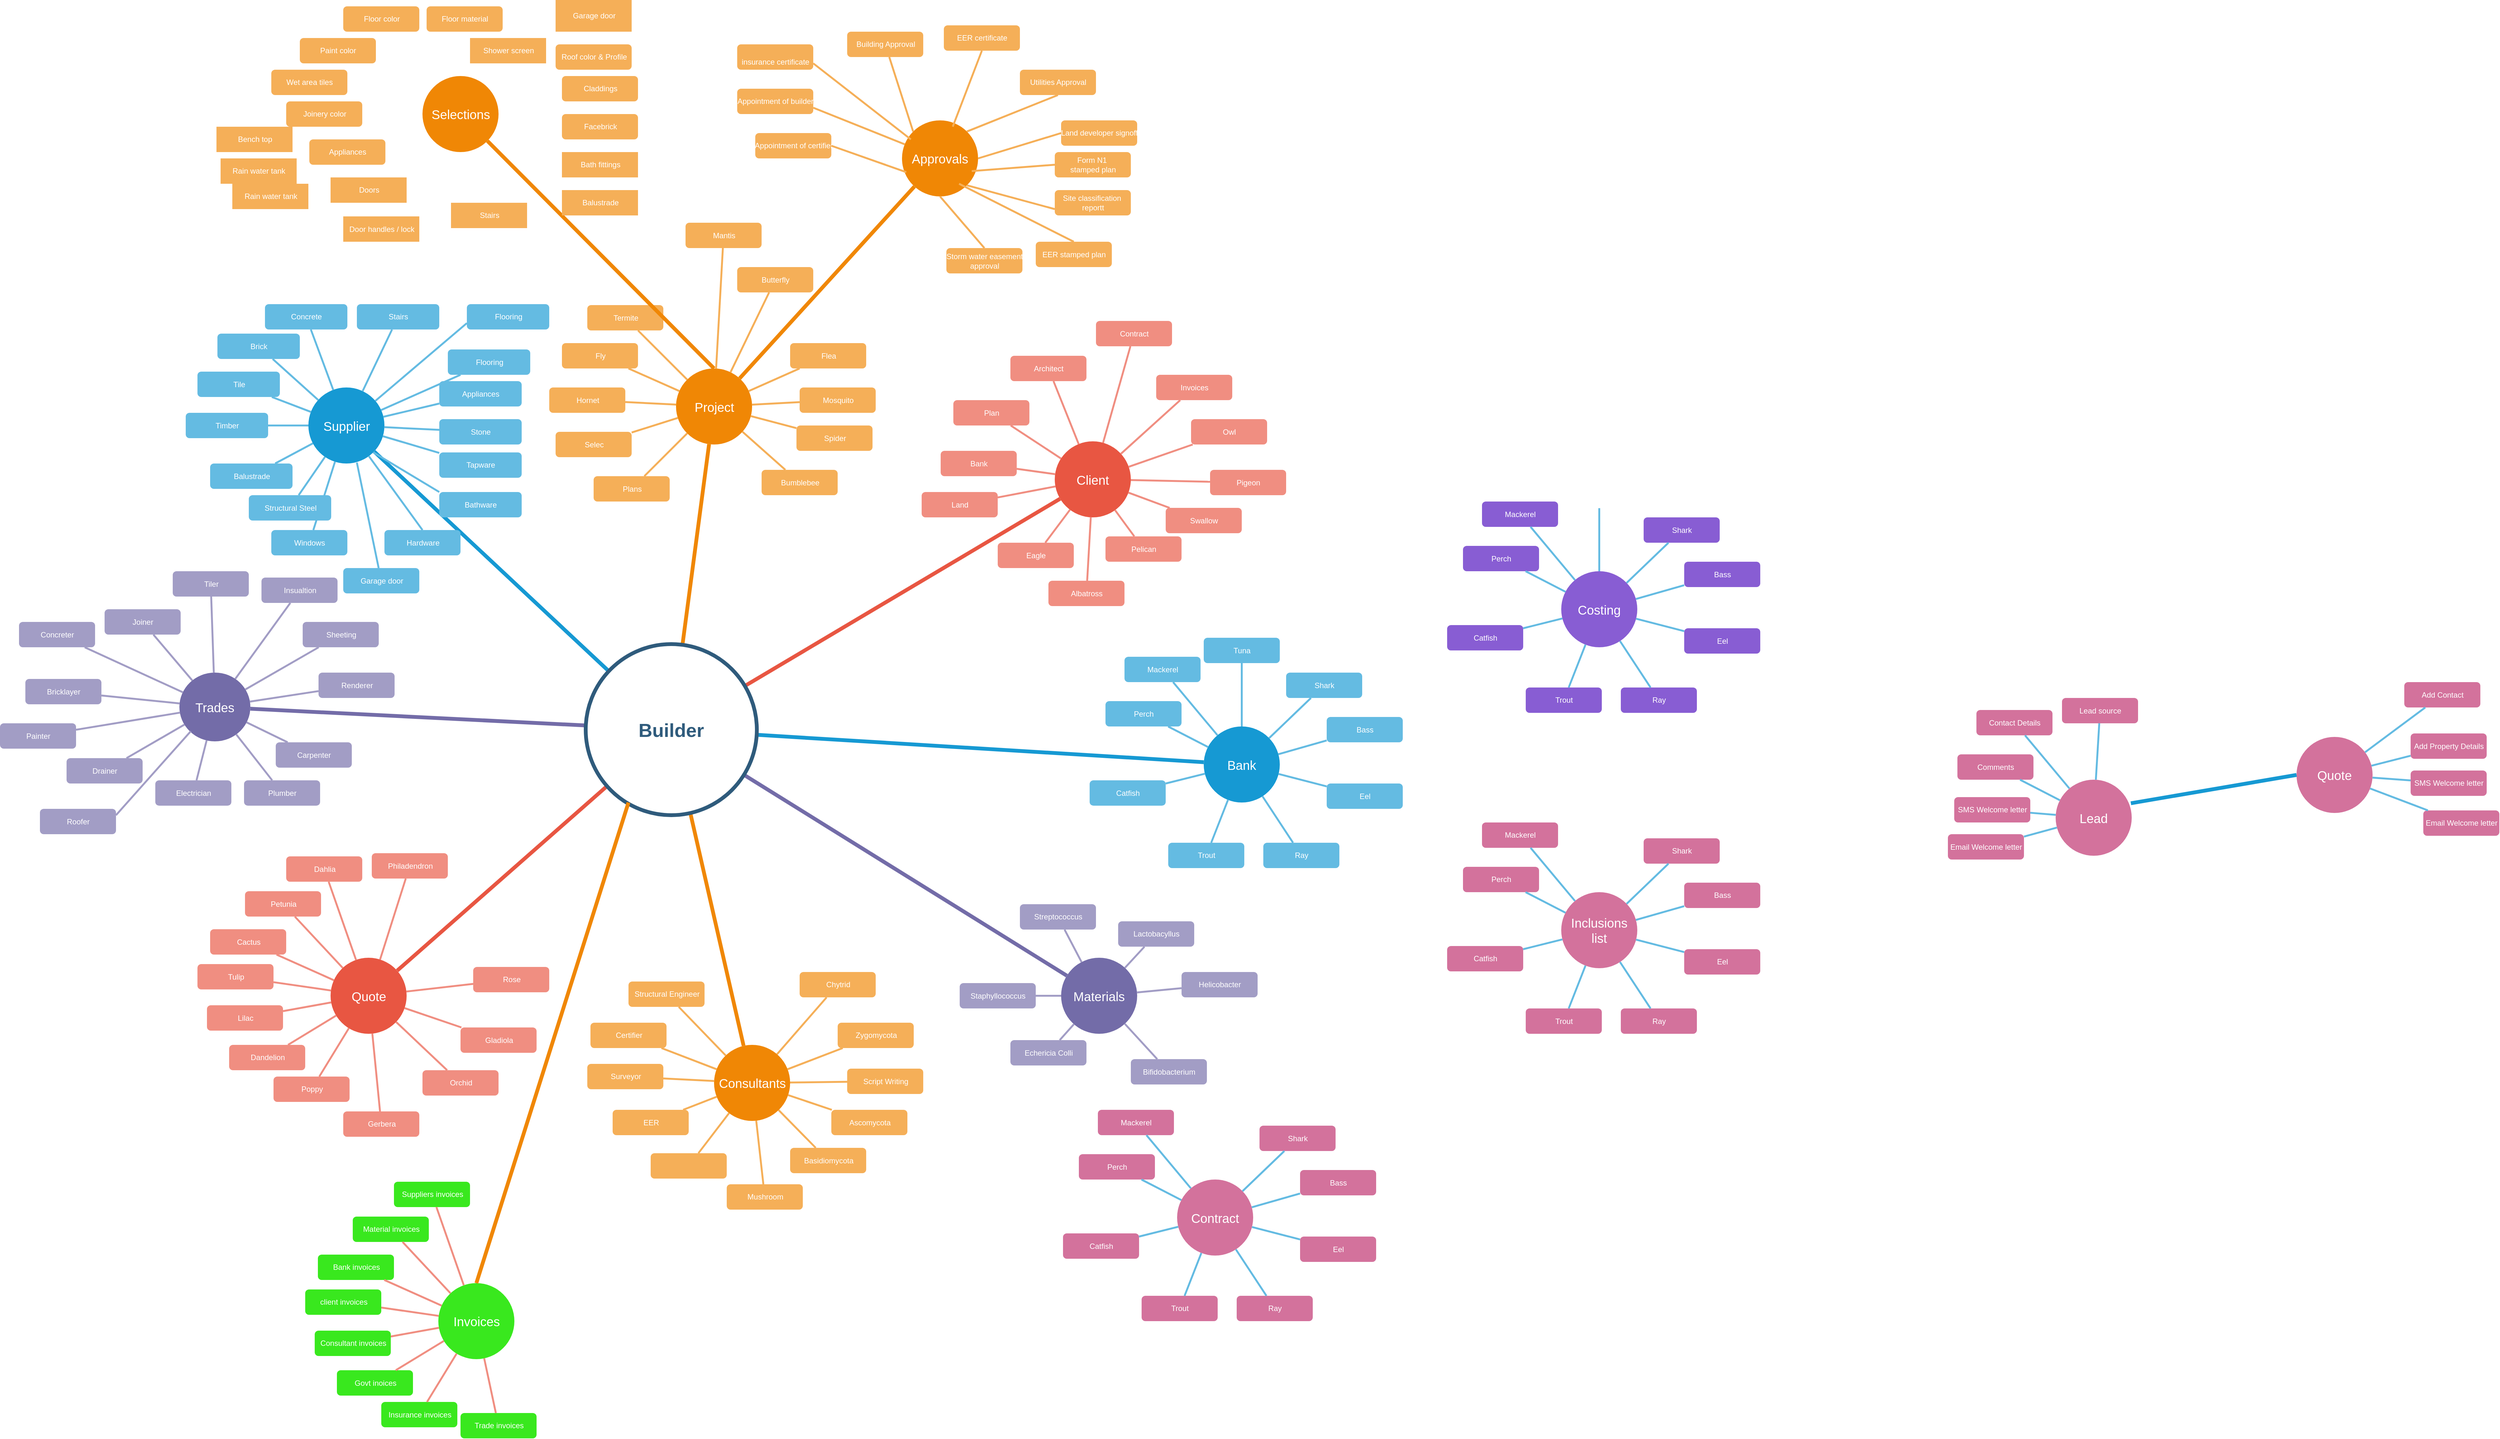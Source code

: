 <mxfile version="24.2.7" type="github">
  <diagram id="6a731a19-8d31-9384-78a2-239565b7b9f0" name="Page-1">
    <mxGraphModel dx="2068" dy="1667" grid="1" gridSize="10" guides="1" tooltips="1" connect="1" arrows="1" fold="1" page="1" pageScale="1" pageWidth="1169" pageHeight="827" background="none" math="0" shadow="0">
      <root>
        <mxCell id="0" />
        <mxCell id="1" parent="0" />
        <mxCell id="1350" value="Supplier" style="ellipse;whiteSpace=wrap;html=1;shadow=0;fontFamily=Helvetica;fontSize=20;fontColor=#FFFFFF;align=center;strokeWidth=3;fillColor=#1699D3;strokeColor=none;" parent="1" vertex="1">
          <mxGeometry x="523.5" y="271.5" width="120" height="120" as="geometry" />
        </mxCell>
        <mxCell id="1351" value="Project" style="ellipse;whiteSpace=wrap;html=1;shadow=0;fontFamily=Helvetica;fontSize=20;fontColor=#FFFFFF;align=center;strokeWidth=3;fillColor=#F08705;strokeColor=none;gradientColor=none;" parent="1" vertex="1">
          <mxGeometry x="1103.5" y="241.5" width="120" height="120" as="geometry" />
        </mxCell>
        <mxCell id="1352" value="Client" style="ellipse;whiteSpace=wrap;html=1;shadow=0;fontFamily=Helvetica;fontSize=20;fontColor=#FFFFFF;align=center;strokeWidth=3;fillColor=#E85642;strokeColor=none;" parent="1" vertex="1">
          <mxGeometry x="1701" y="356.5" width="120" height="120" as="geometry" />
        </mxCell>
        <mxCell id="1353" value="Bank" style="ellipse;whiteSpace=wrap;html=1;shadow=0;fontFamily=Helvetica;fontSize=20;fontColor=#FFFFFF;align=center;strokeWidth=3;fillColor=#1699D3;strokeColor=none;" parent="1" vertex="1">
          <mxGeometry x="1936" y="806.5" width="120" height="120" as="geometry" />
        </mxCell>
        <mxCell id="1354" value="Materials" style="ellipse;whiteSpace=wrap;html=1;shadow=0;fontFamily=Helvetica;fontSize=20;fontColor=#FFFFFF;align=center;strokeWidth=3;fillColor=#736ca8;strokeColor=none;" parent="1" vertex="1">
          <mxGeometry x="1711" y="1171.5" width="120" height="120" as="geometry" />
        </mxCell>
        <mxCell id="1355" value="Consultants" style="ellipse;whiteSpace=wrap;html=1;shadow=0;fontFamily=Helvetica;fontSize=20;fontColor=#FFFFFF;align=center;strokeWidth=3;fillColor=#F08705;strokeColor=none;" parent="1" vertex="1">
          <mxGeometry x="1163.5" y="1309" width="120" height="120" as="geometry" />
        </mxCell>
        <mxCell id="1356" value="Quote" style="ellipse;whiteSpace=wrap;html=1;shadow=0;fontFamily=Helvetica;fontSize=20;fontColor=#FFFFFF;align=center;strokeWidth=3;fillColor=#E85642;strokeColor=none;" parent="1" vertex="1">
          <mxGeometry x="558.5" y="1171.5" width="120" height="120" as="geometry" />
        </mxCell>
        <mxCell id="1357" value="Plans" style="rounded=1;fillColor=#f5af58;strokeColor=none;strokeWidth=3;shadow=0;html=1;fontColor=#FFFFFF;" parent="1" vertex="1">
          <mxGeometry x="973.5" y="411.5" width="120" height="40" as="geometry" />
        </mxCell>
        <mxCell id="1358" value="Structural Steel" style="rounded=1;fillColor=#64BBE2;strokeColor=none;strokeWidth=3;shadow=0;html=1;fontColor=#FFFFFF;" parent="1" vertex="1">
          <mxGeometry x="429.5" y="441.5" width="130" height="40" as="geometry" />
        </mxCell>
        <mxCell id="1359" style="endArrow=none;strokeWidth=6;strokeColor=#1699D3;html=1;" parent="1" source="1515" target="1350" edge="1">
          <mxGeometry relative="1" as="geometry" />
        </mxCell>
        <mxCell id="1360" style="endArrow=none;strokeWidth=6;strokeColor=#f08705;html=1;" parent="1" source="1515" target="1351" edge="1">
          <mxGeometry relative="1" as="geometry" />
        </mxCell>
        <mxCell id="1361" style="endArrow=none;strokeWidth=6;strokeColor=#E85642;html=1;" parent="1" source="1515" target="1352" edge="1">
          <mxGeometry relative="1" as="geometry" />
        </mxCell>
        <mxCell id="1362" style="endArrow=none;strokeWidth=6;strokeColor=#1699D3;html=1;" parent="1" source="1515" target="1353" edge="1">
          <mxGeometry relative="1" as="geometry" />
        </mxCell>
        <mxCell id="1363" style="endArrow=none;strokeWidth=6;strokeColor=#736CA8;html=1;" parent="1" source="1515" target="1516" edge="1">
          <mxGeometry relative="1" as="geometry" />
        </mxCell>
        <mxCell id="1364" style="endArrow=none;strokeWidth=6;strokeColor=#736ca8;html=1;" parent="1" source="1515" target="1354" edge="1">
          <mxGeometry relative="1" as="geometry" />
        </mxCell>
        <mxCell id="1365" value="" style="edgeStyle=none;endArrow=none;strokeWidth=6;strokeColor=#F08705;html=1;" parent="1" source="1515" target="1355" edge="1">
          <mxGeometry x="181" y="226.5" width="100" height="100" as="geometry">
            <mxPoint x="181" y="326.5" as="sourcePoint" />
            <mxPoint x="281" y="226.5" as="targetPoint" />
          </mxGeometry>
        </mxCell>
        <mxCell id="1366" value="" style="edgeStyle=none;endArrow=none;strokeWidth=6;strokeColor=#E85642;html=1;" parent="1" source="1515" target="1356" edge="1">
          <mxGeometry x="181" y="226.5" width="100" height="100" as="geometry">
            <mxPoint x="181" y="326.5" as="sourcePoint" />
            <mxPoint x="281" y="226.5" as="targetPoint" />
          </mxGeometry>
        </mxCell>
        <mxCell id="1367" value="Stone" style="rounded=1;fillColor=#64BBE2;strokeColor=none;strokeWidth=3;shadow=0;html=1;fontColor=#FFFFFF;" parent="1" vertex="1">
          <mxGeometry x="730" y="321.5" width="130" height="40" as="geometry" />
        </mxCell>
        <mxCell id="1368" value="Balustrade" style="rounded=1;fillColor=#64BBE2;strokeColor=none;strokeWidth=3;shadow=0;html=1;fontColor=#FFFFFF;" parent="1" vertex="1">
          <mxGeometry x="368.5" y="391.5" width="130" height="40" as="geometry" />
        </mxCell>
        <mxCell id="1369" value="Timber" style="rounded=1;fillColor=#64BBE2;strokeColor=none;strokeWidth=3;shadow=0;html=1;fontColor=#FFFFFF;" parent="1" vertex="1">
          <mxGeometry x="330" y="311.5" width="130" height="40" as="geometry" />
        </mxCell>
        <mxCell id="1370" value="Tile" style="rounded=1;fillColor=#64BBE2;strokeColor=none;strokeWidth=3;shadow=0;html=1;fontColor=#FFFFFF;" parent="1" vertex="1">
          <mxGeometry x="348.5" y="246.5" width="130" height="40" as="geometry" />
        </mxCell>
        <mxCell id="1371" value="Brick" style="rounded=1;fillColor=#64BBE2;strokeColor=none;strokeWidth=3;shadow=0;html=1;fontColor=#FFFFFF;" parent="1" vertex="1">
          <mxGeometry x="380" y="186.5" width="130" height="40" as="geometry" />
        </mxCell>
        <mxCell id="1372" value="Concrete" style="rounded=1;fillColor=#64BBE2;strokeColor=none;strokeWidth=3;shadow=0;html=1;fontColor=#FFFFFF;" parent="1" vertex="1">
          <mxGeometry x="455" y="140" width="130" height="40" as="geometry" />
        </mxCell>
        <mxCell id="1373" value="Stairs" style="rounded=1;fillColor=#64BBE2;strokeColor=none;strokeWidth=3;shadow=0;html=1;fontColor=#FFFFFF;" parent="1" vertex="1">
          <mxGeometry x="600" y="140" width="130" height="40" as="geometry" />
        </mxCell>
        <mxCell id="1374" value="Flooring" style="rounded=1;fillColor=#64BBE2;strokeColor=none;strokeWidth=3;shadow=0;html=1;fontColor=#FFFFFF;" parent="1" vertex="1">
          <mxGeometry x="743.5" y="211.5" width="130" height="40" as="geometry" />
        </mxCell>
        <mxCell id="1375" value="Appliances" style="rounded=1;fillColor=#64BBE2;strokeColor=none;strokeWidth=3;shadow=0;html=1;fontColor=#FFFFFF;" parent="1" vertex="1">
          <mxGeometry x="730" y="261.5" width="130" height="40" as="geometry" />
        </mxCell>
        <mxCell id="1376" value="Tapware" style="rounded=1;fillColor=#64BBE2;strokeColor=none;strokeWidth=3;shadow=0;html=1;fontColor=#FFFFFF;" parent="1" vertex="1">
          <mxGeometry x="730" y="374" width="130" height="40" as="geometry" />
        </mxCell>
        <mxCell id="1377" value="" style="edgeStyle=none;endArrow=none;strokeWidth=3;strokeColor=#64BBE2;html=1;" parent="1" source="1350" target="1376" edge="1">
          <mxGeometry x="-221.5" y="56.5" width="100" height="100" as="geometry">
            <mxPoint x="-221.5" y="156.5" as="sourcePoint" />
            <mxPoint x="-121.5" y="56.5" as="targetPoint" />
          </mxGeometry>
        </mxCell>
        <mxCell id="1378" value="" style="edgeStyle=none;endArrow=none;strokeWidth=3;strokeColor=#64BBE2;html=1;" parent="1" source="1350" target="1367" edge="1">
          <mxGeometry x="-221.5" y="56.5" width="100" height="100" as="geometry">
            <mxPoint x="-221.5" y="156.5" as="sourcePoint" />
            <mxPoint x="-121.5" y="56.5" as="targetPoint" />
          </mxGeometry>
        </mxCell>
        <mxCell id="1379" value="" style="edgeStyle=none;endArrow=none;strokeWidth=3;strokeColor=#64BBE2;html=1;" parent="1" source="1350" target="1358" edge="1">
          <mxGeometry x="-221.5" y="56.5" width="100" height="100" as="geometry">
            <mxPoint x="-221.5" y="156.5" as="sourcePoint" />
            <mxPoint x="-121.5" y="56.5" as="targetPoint" />
          </mxGeometry>
        </mxCell>
        <mxCell id="1380" value="" style="edgeStyle=none;endArrow=none;strokeWidth=3;strokeColor=#64BBE2;html=1;" parent="1" source="1350" target="1368" edge="1">
          <mxGeometry x="-221.5" y="56.5" width="100" height="100" as="geometry">
            <mxPoint x="-221.5" y="156.5" as="sourcePoint" />
            <mxPoint x="-121.5" y="56.5" as="targetPoint" />
          </mxGeometry>
        </mxCell>
        <mxCell id="1381" value="" style="edgeStyle=none;endArrow=none;strokeWidth=3;strokeColor=#64BBE2;html=1;" parent="1" source="1350" target="1369" edge="1">
          <mxGeometry x="-221.5" y="56.5" width="100" height="100" as="geometry">
            <mxPoint x="-221.5" y="156.5" as="sourcePoint" />
            <mxPoint x="-121.5" y="56.5" as="targetPoint" />
          </mxGeometry>
        </mxCell>
        <mxCell id="1382" value="" style="edgeStyle=none;endArrow=none;strokeWidth=3;strokeColor=#64BBE2;html=1;" parent="1" source="1350" target="1370" edge="1">
          <mxGeometry x="-221.5" y="56.5" width="100" height="100" as="geometry">
            <mxPoint x="-221.5" y="156.5" as="sourcePoint" />
            <mxPoint x="-121.5" y="56.5" as="targetPoint" />
          </mxGeometry>
        </mxCell>
        <mxCell id="1383" value="" style="edgeStyle=none;endArrow=none;strokeWidth=3;strokeColor=#64BBE2;html=1;" parent="1" source="1350" target="1371" edge="1">
          <mxGeometry x="-221.5" y="56.5" width="100" height="100" as="geometry">
            <mxPoint x="-221.5" y="156.5" as="sourcePoint" />
            <mxPoint x="-121.5" y="56.5" as="targetPoint" />
          </mxGeometry>
        </mxCell>
        <mxCell id="1384" value="" style="edgeStyle=none;endArrow=none;strokeWidth=3;strokeColor=#64BBE2;html=1;" parent="1" source="1350" target="1372" edge="1">
          <mxGeometry x="-221.5" y="56.5" width="100" height="100" as="geometry">
            <mxPoint x="-221.5" y="156.5" as="sourcePoint" />
            <mxPoint x="-121.5" y="56.5" as="targetPoint" />
          </mxGeometry>
        </mxCell>
        <mxCell id="1385" value="" style="edgeStyle=none;endArrow=none;strokeWidth=3;strokeColor=#64BBE2;html=1;" parent="1" source="1350" target="1373" edge="1">
          <mxGeometry x="-221.5" y="56.5" width="100" height="100" as="geometry">
            <mxPoint x="-221.5" y="156.5" as="sourcePoint" />
            <mxPoint x="-121.5" y="56.5" as="targetPoint" />
          </mxGeometry>
        </mxCell>
        <mxCell id="1386" value="" style="edgeStyle=none;endArrow=none;strokeWidth=3;strokeColor=#64BBE2;html=1;" parent="1" source="1350" target="1374" edge="1">
          <mxGeometry x="-221.5" y="56.5" width="100" height="100" as="geometry">
            <mxPoint x="-221.5" y="156.5" as="sourcePoint" />
            <mxPoint x="-121.5" y="56.5" as="targetPoint" />
          </mxGeometry>
        </mxCell>
        <mxCell id="1387" value="" style="edgeStyle=none;endArrow=none;strokeWidth=3;strokeColor=#64BBE2;html=1;" parent="1" source="1350" target="1375" edge="1">
          <mxGeometry x="-221.5" y="56.5" width="100" height="100" as="geometry">
            <mxPoint x="-221.5" y="156.5" as="sourcePoint" />
            <mxPoint x="-121.5" y="56.5" as="targetPoint" />
          </mxGeometry>
        </mxCell>
        <mxCell id="1388" value="Selec" style="rounded=1;fillColor=#f5af58;strokeColor=none;strokeWidth=3;shadow=0;html=1;fontColor=#FFFFFF;" parent="1" vertex="1">
          <mxGeometry x="913.5" y="341.5" width="120" height="40" as="geometry" />
        </mxCell>
        <mxCell id="1389" value="Hornet" style="rounded=1;fillColor=#f5af58;strokeColor=none;strokeWidth=3;shadow=0;html=1;fontColor=#FFFFFF;" parent="1" vertex="1">
          <mxGeometry x="903.5" y="271.5" width="120" height="40" as="geometry" />
        </mxCell>
        <mxCell id="1390" value="Fly" style="rounded=1;fillColor=#f5af58;strokeColor=none;strokeWidth=3;shadow=0;html=1;fontColor=#FFFFFF;" parent="1" vertex="1">
          <mxGeometry x="923.5" y="201.5" width="120" height="40" as="geometry" />
        </mxCell>
        <mxCell id="1391" value="Termite" style="rounded=1;fillColor=#f5af58;strokeColor=none;strokeWidth=3;shadow=0;html=1;fontColor=#FFFFFF;" parent="1" vertex="1">
          <mxGeometry x="963.5" y="141.5" width="120" height="40" as="geometry" />
        </mxCell>
        <mxCell id="1392" value="Mantis" style="rounded=1;fillColor=#f5af58;strokeColor=none;strokeWidth=3;shadow=0;html=1;fontColor=#FFFFFF;" parent="1" vertex="1">
          <mxGeometry x="1118.5" y="11.5" width="120" height="40" as="geometry" />
        </mxCell>
        <mxCell id="1394" value="Butterfly" style="rounded=1;fillColor=#f5af58;strokeColor=none;strokeWidth=3;shadow=0;html=1;fontColor=#FFFFFF;" parent="1" vertex="1">
          <mxGeometry x="1200" y="81.5" width="120" height="40" as="geometry" />
        </mxCell>
        <mxCell id="1395" value="Flea" style="rounded=1;fillColor=#f5af58;strokeColor=none;strokeWidth=3;shadow=0;html=1;fontColor=#FFFFFF;" parent="1" vertex="1">
          <mxGeometry x="1283.5" y="201.5" width="120" height="40" as="geometry" />
        </mxCell>
        <mxCell id="1396" value="Mosquito" style="rounded=1;fillColor=#f5af58;strokeColor=none;strokeWidth=3;shadow=0;html=1;fontColor=#FFFFFF;" parent="1" vertex="1">
          <mxGeometry x="1298.5" y="271.5" width="120" height="40" as="geometry" />
        </mxCell>
        <mxCell id="1397" value="Spider" style="rounded=1;fillColor=#f5af58;strokeColor=none;strokeWidth=3;shadow=0;html=1;fontColor=#FFFFFF;" parent="1" vertex="1">
          <mxGeometry x="1293.5" y="331.5" width="120" height="40" as="geometry" />
        </mxCell>
        <mxCell id="1398" value="Bumblebee" style="rounded=1;fillColor=#f5af58;strokeColor=none;strokeWidth=3;shadow=0;html=1;fontColor=#FFFFFF;" parent="1" vertex="1">
          <mxGeometry x="1238.5" y="401.5" width="120" height="40" as="geometry" />
        </mxCell>
        <mxCell id="1399" value="" style="edgeStyle=none;endArrow=none;strokeWidth=3;strokeColor=#F5AF58;html=1;" parent="1" source="1351" target="1357" edge="1">
          <mxGeometry x="3.5" y="21.5" width="100" height="100" as="geometry">
            <mxPoint x="3.5" y="121.5" as="sourcePoint" />
            <mxPoint x="103.5" y="21.5" as="targetPoint" />
          </mxGeometry>
        </mxCell>
        <mxCell id="1400" value="" style="edgeStyle=none;endArrow=none;strokeWidth=3;strokeColor=#F5AF58;html=1;" parent="1" source="1351" target="1388" edge="1">
          <mxGeometry x="3.5" y="21.5" width="100" height="100" as="geometry">
            <mxPoint x="3.5" y="121.5" as="sourcePoint" />
            <mxPoint x="103.5" y="21.5" as="targetPoint" />
          </mxGeometry>
        </mxCell>
        <mxCell id="1401" value="" style="edgeStyle=none;endArrow=none;strokeWidth=3;strokeColor=#F5AF58;html=1;" parent="1" source="1351" target="1389" edge="1">
          <mxGeometry x="3.5" y="21.5" width="100" height="100" as="geometry">
            <mxPoint x="3.5" y="121.5" as="sourcePoint" />
            <mxPoint x="103.5" y="21.5" as="targetPoint" />
          </mxGeometry>
        </mxCell>
        <mxCell id="1402" value="" style="edgeStyle=none;endArrow=none;strokeWidth=3;strokeColor=#F5AF58;html=1;" parent="1" source="1351" target="1390" edge="1">
          <mxGeometry x="3.5" y="21.5" width="100" height="100" as="geometry">
            <mxPoint x="3.5" y="121.5" as="sourcePoint" />
            <mxPoint x="103.5" y="21.5" as="targetPoint" />
          </mxGeometry>
        </mxCell>
        <mxCell id="1403" value="" style="edgeStyle=none;endArrow=none;strokeWidth=3;strokeColor=#F5AF58;html=1;" parent="1" source="1351" target="1391" edge="1">
          <mxGeometry x="3.5" y="21.5" width="100" height="100" as="geometry">
            <mxPoint x="3.5" y="121.5" as="sourcePoint" />
            <mxPoint x="103.5" y="21.5" as="targetPoint" />
          </mxGeometry>
        </mxCell>
        <mxCell id="1404" value="" style="edgeStyle=none;endArrow=none;strokeWidth=3;strokeColor=#F5AF58;html=1;" parent="1" source="1351" target="1392" edge="1">
          <mxGeometry x="3.5" y="21.5" width="100" height="100" as="geometry">
            <mxPoint x="3.5" y="121.5" as="sourcePoint" />
            <mxPoint x="103.5" y="21.5" as="targetPoint" />
          </mxGeometry>
        </mxCell>
        <mxCell id="1406" value="" style="edgeStyle=none;endArrow=none;strokeWidth=3;strokeColor=#F5AF58;html=1;" parent="1" source="1351" target="1394" edge="1">
          <mxGeometry x="3.5" y="21.5" width="100" height="100" as="geometry">
            <mxPoint x="3.5" y="121.5" as="sourcePoint" />
            <mxPoint x="103.5" y="21.5" as="targetPoint" />
          </mxGeometry>
        </mxCell>
        <mxCell id="1407" value="" style="edgeStyle=none;endArrow=none;strokeWidth=3;strokeColor=#F5AF58;html=1;" parent="1" source="1351" target="1395" edge="1">
          <mxGeometry x="3.5" y="21.5" width="100" height="100" as="geometry">
            <mxPoint x="3.5" y="121.5" as="sourcePoint" />
            <mxPoint x="103.5" y="21.5" as="targetPoint" />
          </mxGeometry>
        </mxCell>
        <mxCell id="1408" value="" style="edgeStyle=none;endArrow=none;strokeWidth=3;strokeColor=#F5AF58;html=1;" parent="1" source="1351" target="1396" edge="1">
          <mxGeometry x="3.5" y="21.5" width="100" height="100" as="geometry">
            <mxPoint x="3.5" y="121.5" as="sourcePoint" />
            <mxPoint x="103.5" y="21.5" as="targetPoint" />
          </mxGeometry>
        </mxCell>
        <mxCell id="1409" value="" style="edgeStyle=none;endArrow=none;strokeWidth=3;strokeColor=#F5AF58;html=1;" parent="1" source="1351" target="1397" edge="1">
          <mxGeometry x="3.5" y="21.5" width="100" height="100" as="geometry">
            <mxPoint x="3.5" y="121.5" as="sourcePoint" />
            <mxPoint x="103.5" y="21.5" as="targetPoint" />
          </mxGeometry>
        </mxCell>
        <mxCell id="1410" value="" style="edgeStyle=none;endArrow=none;strokeWidth=3;strokeColor=#F5AF58;html=1;" parent="1" source="1351" target="1398" edge="1">
          <mxGeometry x="3.5" y="21.5" width="100" height="100" as="geometry">
            <mxPoint x="3.5" y="121.5" as="sourcePoint" />
            <mxPoint x="103.5" y="21.5" as="targetPoint" />
          </mxGeometry>
        </mxCell>
        <mxCell id="1411" value="Eagle" style="rounded=1;fillColor=#f08e81;strokeColor=none;strokeWidth=3;shadow=0;html=1;fontColor=#FFFFFF;" parent="1" vertex="1">
          <mxGeometry x="1611" y="516.5" width="120" height="40" as="geometry" />
        </mxCell>
        <mxCell id="1412" value="Pigeon" style="rounded=1;fillColor=#f08e81;strokeColor=none;strokeWidth=3;shadow=0;html=1;fontColor=#FFFFFF;" parent="1" vertex="1">
          <mxGeometry x="1946" y="401.5" width="120" height="40" as="geometry" />
        </mxCell>
        <mxCell id="1413" value="Land" style="rounded=1;fillColor=#f08e81;strokeColor=none;strokeWidth=3;shadow=0;html=1;fontColor=#FFFFFF;" parent="1" vertex="1">
          <mxGeometry x="1491" y="436.5" width="120" height="40" as="geometry" />
        </mxCell>
        <mxCell id="1414" value="Bank" style="rounded=1;fillColor=#f08e81;strokeColor=none;strokeWidth=3;shadow=0;html=1;fontColor=#FFFFFF;" parent="1" vertex="1">
          <mxGeometry x="1521" y="371.5" width="120" height="40" as="geometry" />
        </mxCell>
        <mxCell id="1415" value="Plan" style="rounded=1;fillColor=#f08e81;strokeColor=none;strokeWidth=3;shadow=0;html=1;fontColor=#FFFFFF;" parent="1" vertex="1">
          <mxGeometry x="1541" y="291.5" width="120" height="40" as="geometry" />
        </mxCell>
        <mxCell id="1416" value="Architect" style="rounded=1;fillColor=#f08e81;strokeColor=none;strokeWidth=3;shadow=0;html=1;fontColor=#FFFFFF;" parent="1" vertex="1">
          <mxGeometry x="1631" y="221.5" width="120" height="40" as="geometry" />
        </mxCell>
        <mxCell id="1417" value="Contract" style="rounded=1;fillColor=#f08e81;strokeColor=none;strokeWidth=3;shadow=0;html=1;fontColor=#FFFFFF;" parent="1" vertex="1">
          <mxGeometry x="1766" y="166.5" width="120" height="40" as="geometry" />
        </mxCell>
        <mxCell id="1418" value="Invoices" style="rounded=1;fillColor=#f08e81;strokeColor=none;strokeWidth=3;shadow=0;html=1;fontColor=#FFFFFF;" parent="1" vertex="1">
          <mxGeometry x="1861" y="251.5" width="120" height="40" as="geometry" />
        </mxCell>
        <mxCell id="1419" value="Owl" style="rounded=1;fillColor=#f08e81;strokeColor=none;strokeWidth=3;shadow=0;html=1;fontColor=#FFFFFF;" parent="1" vertex="1">
          <mxGeometry x="1916" y="321.5" width="120" height="40" as="geometry" />
        </mxCell>
        <mxCell id="1420" value="Albatross" style="rounded=1;fillColor=#f08e81;strokeColor=none;strokeWidth=3;shadow=0;html=1;fontColor=#FFFFFF;" parent="1" vertex="1">
          <mxGeometry x="1691" y="576.5" width="120" height="40" as="geometry" />
        </mxCell>
        <mxCell id="1421" value="Pelican" style="rounded=1;fillColor=#f08e81;strokeColor=none;strokeWidth=3;shadow=0;html=1;fontColor=#FFFFFF;" parent="1" vertex="1">
          <mxGeometry x="1781" y="506.5" width="120" height="40" as="geometry" />
        </mxCell>
        <mxCell id="1422" value="Swallow" style="rounded=1;fillColor=#f08e81;strokeColor=none;strokeWidth=3;shadow=0;html=1;fontColor=#FFFFFF;" parent="1" vertex="1">
          <mxGeometry x="1876" y="461.5" width="120" height="40" as="geometry" />
        </mxCell>
        <mxCell id="1423" value="" style="edgeStyle=none;endArrow=none;strokeWidth=3;strokeColor=#F08E81;html=1;" parent="1" source="1352" target="1411" edge="1">
          <mxGeometry x="31" y="106.5" width="100" height="100" as="geometry">
            <mxPoint x="31" y="206.5" as="sourcePoint" />
            <mxPoint x="131" y="106.5" as="targetPoint" />
          </mxGeometry>
        </mxCell>
        <mxCell id="1424" value="" style="edgeStyle=none;endArrow=none;strokeWidth=3;strokeColor=#F08E81;html=1;" parent="1" source="1352" target="1413" edge="1">
          <mxGeometry x="31" y="106.5" width="100" height="100" as="geometry">
            <mxPoint x="31" y="206.5" as="sourcePoint" />
            <mxPoint x="131" y="106.5" as="targetPoint" />
          </mxGeometry>
        </mxCell>
        <mxCell id="1425" value="" style="edgeStyle=none;endArrow=none;strokeWidth=3;strokeColor=#F08E81;html=1;" parent="1" source="1352" target="1414" edge="1">
          <mxGeometry x="31" y="106.5" width="100" height="100" as="geometry">
            <mxPoint x="31" y="206.5" as="sourcePoint" />
            <mxPoint x="131" y="106.5" as="targetPoint" />
          </mxGeometry>
        </mxCell>
        <mxCell id="1426" value="" style="edgeStyle=none;endArrow=none;strokeWidth=3;strokeColor=#F08E81;html=1;" parent="1" source="1352" target="1415" edge="1">
          <mxGeometry x="31" y="106.5" width="100" height="100" as="geometry">
            <mxPoint x="31" y="206.5" as="sourcePoint" />
            <mxPoint x="131" y="106.5" as="targetPoint" />
          </mxGeometry>
        </mxCell>
        <mxCell id="1427" value="" style="edgeStyle=none;endArrow=none;strokeWidth=3;strokeColor=#F08E81;html=1;" parent="1" source="1352" target="1416" edge="1">
          <mxGeometry x="31" y="106.5" width="100" height="100" as="geometry">
            <mxPoint x="31" y="206.5" as="sourcePoint" />
            <mxPoint x="131" y="106.5" as="targetPoint" />
          </mxGeometry>
        </mxCell>
        <mxCell id="1428" value="" style="edgeStyle=none;endArrow=none;strokeWidth=3;strokeColor=#F08E81;html=1;" parent="1" source="1352" target="1417" edge="1">
          <mxGeometry x="31" y="106.5" width="100" height="100" as="geometry">
            <mxPoint x="31" y="206.5" as="sourcePoint" />
            <mxPoint x="131" y="106.5" as="targetPoint" />
          </mxGeometry>
        </mxCell>
        <mxCell id="1429" value="" style="edgeStyle=none;endArrow=none;strokeWidth=3;strokeColor=#F08E81;html=1;" parent="1" source="1352" target="1418" edge="1">
          <mxGeometry x="31" y="106.5" width="100" height="100" as="geometry">
            <mxPoint x="31" y="206.5" as="sourcePoint" />
            <mxPoint x="131" y="106.5" as="targetPoint" />
          </mxGeometry>
        </mxCell>
        <mxCell id="1430" value="" style="edgeStyle=none;endArrow=none;strokeWidth=3;strokeColor=#F08E81;html=1;" parent="1" source="1352" target="1419" edge="1">
          <mxGeometry x="31" y="106.5" width="100" height="100" as="geometry">
            <mxPoint x="31" y="206.5" as="sourcePoint" />
            <mxPoint x="131" y="106.5" as="targetPoint" />
          </mxGeometry>
        </mxCell>
        <mxCell id="1431" value="" style="edgeStyle=none;endArrow=none;strokeWidth=3;strokeColor=#F08E81;html=1;" parent="1" source="1352" target="1412" edge="1">
          <mxGeometry x="31" y="106.5" width="100" height="100" as="geometry">
            <mxPoint x="31" y="206.5" as="sourcePoint" />
            <mxPoint x="131" y="106.5" as="targetPoint" />
          </mxGeometry>
        </mxCell>
        <mxCell id="1432" value="" style="edgeStyle=none;endArrow=none;strokeWidth=3;strokeColor=#F08E81;html=1;" parent="1" source="1352" target="1422" edge="1">
          <mxGeometry x="31" y="106.5" width="100" height="100" as="geometry">
            <mxPoint x="31" y="206.5" as="sourcePoint" />
            <mxPoint x="131" y="106.5" as="targetPoint" />
          </mxGeometry>
        </mxCell>
        <mxCell id="1433" value="" style="edgeStyle=none;endArrow=none;strokeWidth=3;strokeColor=#F08E81;html=1;" parent="1" source="1352" target="1421" edge="1">
          <mxGeometry x="31" y="106.5" width="100" height="100" as="geometry">
            <mxPoint x="31" y="206.5" as="sourcePoint" />
            <mxPoint x="131" y="106.5" as="targetPoint" />
          </mxGeometry>
        </mxCell>
        <mxCell id="1434" value="" style="edgeStyle=none;endArrow=none;strokeWidth=3;strokeColor=#F08E81;html=1;" parent="1" source="1352" target="1420" edge="1">
          <mxGeometry x="31" y="106.5" width="100" height="100" as="geometry">
            <mxPoint x="31" y="206.5" as="sourcePoint" />
            <mxPoint x="131" y="106.5" as="targetPoint" />
          </mxGeometry>
        </mxCell>
        <mxCell id="1435" value="Perch" style="rounded=1;fillColor=#64BBE2;strokeColor=none;strokeWidth=3;shadow=0;html=1;fontColor=#FFFFFF;" parent="1" vertex="1">
          <mxGeometry x="1781" y="766.5" width="120" height="40" as="geometry" />
        </mxCell>
        <mxCell id="1436" value="Mackerel" style="rounded=1;fillColor=#64BBE2;strokeColor=none;strokeWidth=3;shadow=0;html=1;fontColor=#FFFFFF;" parent="1" vertex="1">
          <mxGeometry x="1811" y="696.5" width="120" height="40" as="geometry" />
        </mxCell>
        <mxCell id="1437" value="Tuna" style="rounded=1;fillColor=#64BBE2;strokeColor=none;strokeWidth=3;shadow=0;html=1;fontColor=#FFFFFF;" parent="1" vertex="1">
          <mxGeometry x="1936" y="666.5" width="120" height="40" as="geometry" />
        </mxCell>
        <mxCell id="1438" value="Shark" style="rounded=1;fillColor=#64BBE2;strokeColor=none;strokeWidth=3;shadow=0;html=1;fontColor=#FFFFFF;" parent="1" vertex="1">
          <mxGeometry x="2066" y="721.5" width="120" height="40" as="geometry" />
        </mxCell>
        <mxCell id="1439" value="Windows" style="rounded=1;fillColor=#64BBE2;strokeColor=none;strokeWidth=3;shadow=0;html=1;fontColor=#FFFFFF;" parent="1" vertex="1">
          <mxGeometry x="465" y="496.5" width="120" height="40" as="geometry" />
        </mxCell>
        <mxCell id="1440" value="Bass" style="rounded=1;fillColor=#64BBE2;strokeColor=none;strokeWidth=3;shadow=0;html=1;fontColor=#FFFFFF;" parent="1" vertex="1">
          <mxGeometry x="2130" y="791.5" width="120" height="40" as="geometry" />
        </mxCell>
        <mxCell id="1441" value="Eel" style="rounded=1;fillColor=#64BBE2;strokeColor=none;strokeWidth=3;shadow=0;html=1;fontColor=#FFFFFF;" parent="1" vertex="1">
          <mxGeometry x="2130" y="896.5" width="120" height="40" as="geometry" />
        </mxCell>
        <mxCell id="1443" value="Ray" style="rounded=1;fillColor=#64BBE2;strokeColor=none;strokeWidth=3;shadow=0;html=1;fontColor=#FFFFFF;" parent="1" vertex="1">
          <mxGeometry x="2030" y="990" width="120" height="40" as="geometry" />
        </mxCell>
        <mxCell id="1444" value="Trout" style="rounded=1;fillColor=#64BBE2;strokeColor=none;strokeWidth=3;shadow=0;html=1;fontColor=#FFFFFF;" parent="1" vertex="1">
          <mxGeometry x="1880" y="990" width="120" height="40" as="geometry" />
        </mxCell>
        <mxCell id="1445" value="Catfish" style="rounded=1;fillColor=#64BBE2;strokeColor=none;strokeWidth=3;shadow=0;html=1;fontColor=#FFFFFF;" parent="1" vertex="1">
          <mxGeometry x="1756" y="891.5" width="120" height="40" as="geometry" />
        </mxCell>
        <mxCell id="1446" value="" style="edgeStyle=none;endArrow=none;strokeWidth=3;strokeColor=#64BBE2;html=1;" parent="1" source="1353" target="1435" edge="1">
          <mxGeometry x="-24" y="196.5" width="100" height="100" as="geometry">
            <mxPoint x="-24" y="296.5" as="sourcePoint" />
            <mxPoint x="76" y="196.5" as="targetPoint" />
          </mxGeometry>
        </mxCell>
        <mxCell id="1447" value="" style="edgeStyle=none;endArrow=none;strokeWidth=3;strokeColor=#64BBE2;html=1;" parent="1" source="1353" target="1436" edge="1">
          <mxGeometry x="-24" y="196.5" width="100" height="100" as="geometry">
            <mxPoint x="-24" y="296.5" as="sourcePoint" />
            <mxPoint x="76" y="196.5" as="targetPoint" />
          </mxGeometry>
        </mxCell>
        <mxCell id="1448" value="" style="edgeStyle=none;endArrow=none;strokeWidth=3;strokeColor=#64BBE2;html=1;" parent="1" source="1353" target="1437" edge="1">
          <mxGeometry x="-24" y="196.5" width="100" height="100" as="geometry">
            <mxPoint x="-24" y="296.5" as="sourcePoint" />
            <mxPoint x="76" y="196.5" as="targetPoint" />
          </mxGeometry>
        </mxCell>
        <mxCell id="1449" value="" style="edgeStyle=none;endArrow=none;strokeWidth=3;strokeColor=#64BBE2;html=1;" parent="1" source="1353" target="1438" edge="1">
          <mxGeometry x="-24" y="196.5" width="100" height="100" as="geometry">
            <mxPoint x="-24" y="296.5" as="sourcePoint" />
            <mxPoint x="76" y="196.5" as="targetPoint" />
          </mxGeometry>
        </mxCell>
        <mxCell id="1451" value="" style="edgeStyle=none;endArrow=none;strokeWidth=3;strokeColor=#64BBE2;html=1;" parent="1" source="1353" target="1440" edge="1">
          <mxGeometry x="-24" y="196.5" width="100" height="100" as="geometry">
            <mxPoint x="-24" y="296.5" as="sourcePoint" />
            <mxPoint x="76" y="196.5" as="targetPoint" />
          </mxGeometry>
        </mxCell>
        <mxCell id="1453" value="" style="edgeStyle=none;endArrow=none;strokeWidth=3;strokeColor=#64BBE2;html=1;" parent="1" source="1353" target="1441" edge="1">
          <mxGeometry x="-24" y="196.5" width="100" height="100" as="geometry">
            <mxPoint x="-24" y="296.5" as="sourcePoint" />
            <mxPoint x="76" y="196.5" as="targetPoint" />
          </mxGeometry>
        </mxCell>
        <mxCell id="1454" value="" style="edgeStyle=none;endArrow=none;strokeWidth=3;strokeColor=#64BBE2;html=1;" parent="1" source="1353" target="1443" edge="1">
          <mxGeometry x="-24" y="196.5" width="100" height="100" as="geometry">
            <mxPoint x="-24" y="296.5" as="sourcePoint" />
            <mxPoint x="76" y="196.5" as="targetPoint" />
          </mxGeometry>
        </mxCell>
        <mxCell id="1455" value="" style="edgeStyle=none;endArrow=none;strokeWidth=3;strokeColor=#64BBE2;html=1;" parent="1" source="1353" target="1444" edge="1">
          <mxGeometry x="-24" y="196.5" width="100" height="100" as="geometry">
            <mxPoint x="-24" y="296.5" as="sourcePoint" />
            <mxPoint x="76" y="196.5" as="targetPoint" />
          </mxGeometry>
        </mxCell>
        <mxCell id="1456" value="" style="edgeStyle=none;endArrow=none;strokeWidth=3;strokeColor=#64BBE2;html=1;" parent="1" source="1353" target="1445" edge="1">
          <mxGeometry x="-24" y="196.5" width="100" height="100" as="geometry">
            <mxPoint x="-24" y="296.5" as="sourcePoint" />
            <mxPoint x="76" y="196.5" as="targetPoint" />
          </mxGeometry>
        </mxCell>
        <mxCell id="1457" value="Streptococcus" style="rounded=1;fillColor=#a29dc5;strokeColor=none;strokeWidth=3;shadow=0;html=1;fontColor=#FFFFFF;" parent="1" vertex="1">
          <mxGeometry x="1646" y="1087" width="120" height="40" as="geometry" />
        </mxCell>
        <mxCell id="1458" value="Echericia Colli" style="rounded=1;fillColor=#a29dc5;strokeColor=none;strokeWidth=3;shadow=0;html=1;fontColor=#FFFFFF;" parent="1" vertex="1">
          <mxGeometry x="1631" y="1301.5" width="120" height="40" as="geometry" />
        </mxCell>
        <mxCell id="1459" value="Lactobacyllus" style="rounded=1;fillColor=#a29dc5;strokeColor=none;strokeWidth=3;shadow=0;html=1;fontColor=#FFFFFF;" parent="1" vertex="1">
          <mxGeometry x="1801" y="1114" width="120" height="40" as="geometry" />
        </mxCell>
        <mxCell id="1460" value="Helicobacter" style="rounded=1;fillColor=#a29dc5;strokeColor=none;strokeWidth=3;shadow=0;html=1;fontColor=#FFFFFF;" parent="1" vertex="1">
          <mxGeometry x="1901" y="1194" width="120" height="40" as="geometry" />
        </mxCell>
        <mxCell id="1461" value="Bifidobacterium" style="rounded=1;fillColor=#a29dc5;strokeColor=none;strokeWidth=3;shadow=0;html=1;fontColor=#FFFFFF;" parent="1" vertex="1">
          <mxGeometry x="1821" y="1331.5" width="120" height="40" as="geometry" />
        </mxCell>
        <mxCell id="1462" value="Staphyllococcus" style="rounded=1;fillColor=#a29dc5;strokeColor=none;strokeWidth=3;shadow=0;html=1;fontColor=#FFFFFF;" parent="1" vertex="1">
          <mxGeometry x="1551" y="1211.5" width="120" height="40" as="geometry" />
        </mxCell>
        <mxCell id="1463" value="" style="edgeStyle=none;endArrow=none;strokeWidth=3;strokeColor=#A29DC5;html=1;" parent="1" source="1354" target="1460" edge="1">
          <mxGeometry x="251" y="-103.5" width="100" height="100" as="geometry">
            <mxPoint x="251" y="-3.5" as="sourcePoint" />
            <mxPoint x="351" y="-103.5" as="targetPoint" />
          </mxGeometry>
        </mxCell>
        <mxCell id="1464" value="" style="edgeStyle=none;endArrow=none;strokeWidth=3;strokeColor=#A29DC5;html=1;" parent="1" source="1354" target="1461" edge="1">
          <mxGeometry x="251" y="-103.5" width="100" height="100" as="geometry">
            <mxPoint x="251" y="-3.5" as="sourcePoint" />
            <mxPoint x="351" y="-103.5" as="targetPoint" />
          </mxGeometry>
        </mxCell>
        <mxCell id="1465" value="" style="edgeStyle=none;endArrow=none;strokeWidth=3;strokeColor=#A29DC5;html=1;" parent="1" source="1354" target="1458" edge="1">
          <mxGeometry x="251" y="-103.5" width="100" height="100" as="geometry">
            <mxPoint x="251" y="-3.5" as="sourcePoint" />
            <mxPoint x="351" y="-103.5" as="targetPoint" />
          </mxGeometry>
        </mxCell>
        <mxCell id="1466" value="" style="edgeStyle=none;endArrow=none;strokeWidth=3;strokeColor=#A29DC5;html=1;" parent="1" source="1354" target="1462" edge="1">
          <mxGeometry x="251" y="-103.5" width="100" height="100" as="geometry">
            <mxPoint x="251" y="-3.5" as="sourcePoint" />
            <mxPoint x="351" y="-103.5" as="targetPoint" />
          </mxGeometry>
        </mxCell>
        <mxCell id="1467" value="" style="edgeStyle=none;endArrow=none;strokeWidth=3;strokeColor=#A29DC5;html=1;" parent="1" source="1354" target="1457" edge="1">
          <mxGeometry x="251" y="-103.5" width="100" height="100" as="geometry">
            <mxPoint x="251" y="-3.5" as="sourcePoint" />
            <mxPoint x="351" y="-103.5" as="targetPoint" />
          </mxGeometry>
        </mxCell>
        <mxCell id="1468" value="Zygomycota" style="rounded=1;fillColor=#f5af58;strokeColor=none;strokeWidth=3;shadow=0;html=1;fontColor=#FFFFFF;" parent="1" vertex="1">
          <mxGeometry x="1358.5" y="1274" width="120" height="40" as="geometry" />
        </mxCell>
        <mxCell id="1469" value="Script Writing" style="rounded=1;fillColor=#f5af58;strokeColor=none;strokeWidth=3;shadow=0;html=1;fontColor=#FFFFFF;" parent="1" vertex="1">
          <mxGeometry x="1373.5" y="1346.5" width="120" height="40" as="geometry" />
        </mxCell>
        <mxCell id="1470" value="Ascomycota" style="rounded=1;fillColor=#f5af58;strokeColor=none;strokeWidth=3;shadow=0;html=1;fontColor=#FFFFFF;" parent="1" vertex="1">
          <mxGeometry x="1348.5" y="1411.5" width="120" height="40" as="geometry" />
        </mxCell>
        <mxCell id="1471" value="Basidiomycota" style="rounded=1;fillColor=#f5af58;strokeColor=none;strokeWidth=3;shadow=0;html=1;fontColor=#FFFFFF;" parent="1" vertex="1">
          <mxGeometry x="1283.5" y="1471.5" width="120" height="40" as="geometry" />
        </mxCell>
        <mxCell id="1472" value="Mushroom" style="rounded=1;fillColor=#f5af58;strokeColor=none;strokeWidth=3;shadow=0;html=1;fontColor=#FFFFFF;" parent="1" vertex="1">
          <mxGeometry x="1183.5" y="1529" width="120" height="40" as="geometry" />
        </mxCell>
        <mxCell id="1473" value="" style="rounded=1;fillColor=#f5af58;strokeColor=none;strokeWidth=3;shadow=0;html=1;fontColor=#FFFFFF;" parent="1" vertex="1">
          <mxGeometry x="1063.5" y="1480" width="120" height="40" as="geometry" />
        </mxCell>
        <mxCell id="1474" value="EER" style="rounded=1;fillColor=#f5af58;strokeColor=none;strokeWidth=3;shadow=0;html=1;fontColor=#FFFFFF;" parent="1" vertex="1">
          <mxGeometry x="1003.5" y="1411.5" width="120" height="40" as="geometry" />
        </mxCell>
        <mxCell id="1475" value="Surveyor" style="rounded=1;fillColor=#f5af58;strokeColor=none;strokeWidth=3;shadow=0;html=1;fontColor=#FFFFFF;" parent="1" vertex="1">
          <mxGeometry x="963.5" y="1339" width="120" height="40" as="geometry" />
        </mxCell>
        <mxCell id="1476" value="Certifier" style="rounded=1;fillColor=#f5af58;strokeColor=none;strokeWidth=3;shadow=0;html=1;fontColor=#FFFFFF;" parent="1" vertex="1">
          <mxGeometry x="968.5" y="1274" width="120" height="40" as="geometry" />
        </mxCell>
        <mxCell id="1477" value="Structural Engineer" style="rounded=1;fillColor=#f5af58;strokeColor=none;strokeWidth=3;shadow=0;html=1;fontColor=#FFFFFF;" parent="1" vertex="1">
          <mxGeometry x="1028.5" y="1209" width="120" height="40" as="geometry" />
        </mxCell>
        <mxCell id="1478" value="Chytrid" style="rounded=1;fillColor=#f5af58;strokeColor=none;strokeWidth=3;shadow=0;html=1;fontColor=#FFFFFF;" parent="1" vertex="1">
          <mxGeometry x="1298.5" y="1194" width="120" height="40" as="geometry" />
        </mxCell>
        <mxCell id="1479" value="" style="edgeStyle=none;endArrow=none;strokeWidth=3;strokeColor=#F5AF58;html=1;" parent="1" source="1355" target="1478" edge="1">
          <mxGeometry x="243.5" y="39" width="100" height="100" as="geometry">
            <mxPoint x="243.5" y="139" as="sourcePoint" />
            <mxPoint x="343.5" y="39" as="targetPoint" />
          </mxGeometry>
        </mxCell>
        <mxCell id="1480" value="" style="edgeStyle=none;endArrow=none;strokeWidth=3;strokeColor=#F5AF58;html=1;" parent="1" source="1355" target="1468" edge="1">
          <mxGeometry x="243.5" y="39" width="100" height="100" as="geometry">
            <mxPoint x="243.5" y="139" as="sourcePoint" />
            <mxPoint x="343.5" y="39" as="targetPoint" />
          </mxGeometry>
        </mxCell>
        <mxCell id="1481" value="" style="edgeStyle=none;endArrow=none;strokeWidth=3;strokeColor=#F5AF58;html=1;" parent="1" source="1355" target="1469" edge="1">
          <mxGeometry x="243.5" y="39" width="100" height="100" as="geometry">
            <mxPoint x="243.5" y="139" as="sourcePoint" />
            <mxPoint x="343.5" y="39" as="targetPoint" />
          </mxGeometry>
        </mxCell>
        <mxCell id="1482" value="" style="edgeStyle=none;endArrow=none;strokeWidth=3;strokeColor=#F5AF58;html=1;" parent="1" source="1355" target="1470" edge="1">
          <mxGeometry x="243.5" y="39" width="100" height="100" as="geometry">
            <mxPoint x="243.5" y="139" as="sourcePoint" />
            <mxPoint x="343.5" y="39" as="targetPoint" />
          </mxGeometry>
        </mxCell>
        <mxCell id="1483" value="" style="edgeStyle=none;endArrow=none;strokeWidth=3;strokeColor=#F5AF58;html=1;" parent="1" source="1355" target="1471" edge="1">
          <mxGeometry x="243.5" y="39" width="100" height="100" as="geometry">
            <mxPoint x="243.5" y="139" as="sourcePoint" />
            <mxPoint x="343.5" y="39" as="targetPoint" />
          </mxGeometry>
        </mxCell>
        <mxCell id="1484" value="" style="edgeStyle=none;endArrow=none;strokeWidth=3;strokeColor=#F5AF58;html=1;" parent="1" source="1355" target="1472" edge="1">
          <mxGeometry x="243.5" y="39" width="100" height="100" as="geometry">
            <mxPoint x="243.5" y="139" as="sourcePoint" />
            <mxPoint x="343.5" y="39" as="targetPoint" />
          </mxGeometry>
        </mxCell>
        <mxCell id="1485" value="" style="edgeStyle=none;endArrow=none;strokeWidth=3;strokeColor=#F5AF58;html=1;" parent="1" source="1355" target="1473" edge="1">
          <mxGeometry x="243.5" y="39" width="100" height="100" as="geometry">
            <mxPoint x="243.5" y="139" as="sourcePoint" />
            <mxPoint x="343.5" y="39" as="targetPoint" />
          </mxGeometry>
        </mxCell>
        <mxCell id="1486" value="" style="edgeStyle=none;endArrow=none;strokeWidth=3;strokeColor=#F5AF58;html=1;" parent="1" source="1355" target="1474" edge="1">
          <mxGeometry x="243.5" y="39" width="100" height="100" as="geometry">
            <mxPoint x="243.5" y="139" as="sourcePoint" />
            <mxPoint x="343.5" y="39" as="targetPoint" />
          </mxGeometry>
        </mxCell>
        <mxCell id="1487" value="" style="edgeStyle=none;endArrow=none;strokeWidth=3;strokeColor=#F5AF58;html=1;" parent="1" source="1355" target="1475" edge="1">
          <mxGeometry x="243.5" y="39" width="100" height="100" as="geometry">
            <mxPoint x="243.5" y="139" as="sourcePoint" />
            <mxPoint x="343.5" y="39" as="targetPoint" />
          </mxGeometry>
        </mxCell>
        <mxCell id="1488" value="" style="edgeStyle=none;endArrow=none;strokeWidth=3;strokeColor=#F5AF58;html=1;" parent="1" source="1355" target="1476" edge="1">
          <mxGeometry x="243.5" y="39" width="100" height="100" as="geometry">
            <mxPoint x="243.5" y="139" as="sourcePoint" />
            <mxPoint x="343.5" y="39" as="targetPoint" />
          </mxGeometry>
        </mxCell>
        <mxCell id="1489" value="" style="edgeStyle=none;endArrow=none;strokeWidth=3;strokeColor=#F5AF58;html=1;" parent="1" source="1355" target="1477" edge="1">
          <mxGeometry x="243.5" y="39" width="100" height="100" as="geometry">
            <mxPoint x="243.5" y="139" as="sourcePoint" />
            <mxPoint x="343.5" y="39" as="targetPoint" />
          </mxGeometry>
        </mxCell>
        <mxCell id="1490" value="Philadendron" style="rounded=1;fillColor=#f08e81;strokeColor=none;strokeWidth=3;shadow=0;html=1;fontColor=#FFFFFF;" parent="1" vertex="1">
          <mxGeometry x="623.5" y="1006.5" width="120" height="40" as="geometry" />
        </mxCell>
        <mxCell id="1491" value="Dahlia" style="rounded=1;fillColor=#f08e81;strokeColor=none;strokeWidth=3;shadow=0;html=1;fontColor=#FFFFFF;" parent="1" vertex="1">
          <mxGeometry x="488.5" y="1011.5" width="120" height="40" as="geometry" />
        </mxCell>
        <mxCell id="1492" value="Petunia" style="rounded=1;fillColor=#f08e81;strokeColor=none;strokeWidth=3;shadow=0;html=1;fontColor=#FFFFFF;" parent="1" vertex="1">
          <mxGeometry x="423.5" y="1066.5" width="120" height="40" as="geometry" />
        </mxCell>
        <mxCell id="1493" value="Cactus" style="rounded=1;fillColor=#f08e81;strokeColor=none;strokeWidth=3;shadow=0;html=1;fontColor=#FFFFFF;" parent="1" vertex="1">
          <mxGeometry x="368.5" y="1126.5" width="120" height="40" as="geometry" />
        </mxCell>
        <mxCell id="1494" value="Tulip" style="rounded=1;fillColor=#f08e81;strokeColor=none;strokeWidth=3;shadow=0;html=1;fontColor=#FFFFFF;" parent="1" vertex="1">
          <mxGeometry x="348.5" y="1181.5" width="120" height="40" as="geometry" />
        </mxCell>
        <mxCell id="1495" value="Lilac" style="rounded=1;fillColor=#f08e81;strokeColor=none;strokeWidth=3;shadow=0;html=1;fontColor=#FFFFFF;" parent="1" vertex="1">
          <mxGeometry x="363.5" y="1246.5" width="120" height="40" as="geometry" />
        </mxCell>
        <mxCell id="1496" value="Dandelion" style="rounded=1;fillColor=#f08e81;strokeColor=none;strokeWidth=3;shadow=0;html=1;fontColor=#FFFFFF;" parent="1" vertex="1">
          <mxGeometry x="398.5" y="1309" width="120" height="40" as="geometry" />
        </mxCell>
        <mxCell id="1497" value="Poppy" style="rounded=1;fillColor=#f08e81;strokeColor=none;strokeWidth=3;shadow=0;html=1;fontColor=#FFFFFF;" parent="1" vertex="1">
          <mxGeometry x="468.5" y="1359" width="120" height="40" as="geometry" />
        </mxCell>
        <mxCell id="1498" value="Gerbera" style="rounded=1;fillColor=#f08e81;strokeColor=none;strokeWidth=3;shadow=0;html=1;fontColor=#FFFFFF;" parent="1" vertex="1">
          <mxGeometry x="578.5" y="1414" width="120" height="40" as="geometry" />
        </mxCell>
        <mxCell id="1499" value="Orchid" style="rounded=1;fillColor=#f08e81;strokeColor=none;strokeWidth=3;shadow=0;html=1;fontColor=#FFFFFF;" parent="1" vertex="1">
          <mxGeometry x="703.5" y="1349" width="120" height="40" as="geometry" />
        </mxCell>
        <mxCell id="1500" value="Gladiola" style="rounded=1;fillColor=#f08e81;strokeColor=none;strokeWidth=3;shadow=0;html=1;fontColor=#FFFFFF;" parent="1" vertex="1">
          <mxGeometry x="763.5" y="1281.5" width="120" height="40" as="geometry" />
        </mxCell>
        <mxCell id="1501" value="Rose" style="rounded=1;fillColor=#f08e81;strokeColor=none;strokeWidth=3;shadow=0;html=1;fontColor=#FFFFFF;" parent="1" vertex="1">
          <mxGeometry x="783.5" y="1186" width="120" height="40" as="geometry" />
        </mxCell>
        <mxCell id="1502" value="" style="edgeStyle=none;endArrow=none;strokeWidth=3;strokeColor=#F08E81;html=1;" parent="1" source="1356" target="1501" edge="1">
          <mxGeometry x="188.5" y="51.5" width="100" height="100" as="geometry">
            <mxPoint x="188.5" y="151.5" as="sourcePoint" />
            <mxPoint x="288.5" y="51.5" as="targetPoint" />
          </mxGeometry>
        </mxCell>
        <mxCell id="1503" value="" style="edgeStyle=none;endArrow=none;strokeWidth=3;strokeColor=#F08E81;html=1;" parent="1" source="1356" target="1490" edge="1">
          <mxGeometry x="188.5" y="51.5" width="100" height="100" as="geometry">
            <mxPoint x="188.5" y="151.5" as="sourcePoint" />
            <mxPoint x="288.5" y="51.5" as="targetPoint" />
          </mxGeometry>
        </mxCell>
        <mxCell id="1504" value="" style="edgeStyle=none;endArrow=none;strokeWidth=3;strokeColor=#F08E81;html=1;" parent="1" source="1356" target="1491" edge="1">
          <mxGeometry x="188.5" y="51.5" width="100" height="100" as="geometry">
            <mxPoint x="188.5" y="151.5" as="sourcePoint" />
            <mxPoint x="288.5" y="51.5" as="targetPoint" />
          </mxGeometry>
        </mxCell>
        <mxCell id="1505" value="" style="edgeStyle=none;endArrow=none;strokeWidth=3;strokeColor=#F08E81;html=1;" parent="1" source="1356" target="1492" edge="1">
          <mxGeometry x="188.5" y="51.5" width="100" height="100" as="geometry">
            <mxPoint x="188.5" y="151.5" as="sourcePoint" />
            <mxPoint x="288.5" y="51.5" as="targetPoint" />
          </mxGeometry>
        </mxCell>
        <mxCell id="1506" value="" style="edgeStyle=none;endArrow=none;strokeWidth=3;strokeColor=#F08E81;html=1;" parent="1" source="1356" target="1493" edge="1">
          <mxGeometry x="188.5" y="51.5" width="100" height="100" as="geometry">
            <mxPoint x="188.5" y="151.5" as="sourcePoint" />
            <mxPoint x="288.5" y="51.5" as="targetPoint" />
          </mxGeometry>
        </mxCell>
        <mxCell id="1507" value="" style="edgeStyle=none;endArrow=none;strokeWidth=3;strokeColor=#F08E81;html=1;" parent="1" source="1356" target="1494" edge="1">
          <mxGeometry x="188.5" y="51.5" width="100" height="100" as="geometry">
            <mxPoint x="188.5" y="151.5" as="sourcePoint" />
            <mxPoint x="288.5" y="51.5" as="targetPoint" />
          </mxGeometry>
        </mxCell>
        <mxCell id="1508" value="" style="edgeStyle=none;endArrow=none;strokeWidth=3;strokeColor=#F08E81;html=1;" parent="1" source="1356" target="1495" edge="1">
          <mxGeometry x="188.5" y="51.5" width="100" height="100" as="geometry">
            <mxPoint x="188.5" y="151.5" as="sourcePoint" />
            <mxPoint x="288.5" y="51.5" as="targetPoint" />
          </mxGeometry>
        </mxCell>
        <mxCell id="1509" value="" style="edgeStyle=none;endArrow=none;strokeWidth=3;strokeColor=#F08E81;html=1;" parent="1" source="1356" target="1496" edge="1">
          <mxGeometry x="188.5" y="51.5" width="100" height="100" as="geometry">
            <mxPoint x="188.5" y="151.5" as="sourcePoint" />
            <mxPoint x="288.5" y="51.5" as="targetPoint" />
          </mxGeometry>
        </mxCell>
        <mxCell id="1510" value="" style="edgeStyle=none;endArrow=none;strokeWidth=3;strokeColor=#F08E81;html=1;" parent="1" source="1356" target="1497" edge="1">
          <mxGeometry x="188.5" y="51.5" width="100" height="100" as="geometry">
            <mxPoint x="188.5" y="151.5" as="sourcePoint" />
            <mxPoint x="288.5" y="51.5" as="targetPoint" />
          </mxGeometry>
        </mxCell>
        <mxCell id="1511" value="" style="edgeStyle=none;endArrow=none;strokeWidth=3;strokeColor=#F08E81;html=1;" parent="1" source="1356" target="1498" edge="1">
          <mxGeometry x="188.5" y="51.5" width="100" height="100" as="geometry">
            <mxPoint x="188.5" y="151.5" as="sourcePoint" />
            <mxPoint x="288.5" y="51.5" as="targetPoint" />
          </mxGeometry>
        </mxCell>
        <mxCell id="1512" value="" style="edgeStyle=none;endArrow=none;strokeWidth=3;strokeColor=#F08E81;html=1;" parent="1" source="1356" target="1499" edge="1">
          <mxGeometry x="188.5" y="51.5" width="100" height="100" as="geometry">
            <mxPoint x="188.5" y="151.5" as="sourcePoint" />
            <mxPoint x="288.5" y="51.5" as="targetPoint" />
          </mxGeometry>
        </mxCell>
        <mxCell id="1513" value="" style="edgeStyle=none;endArrow=none;strokeWidth=3;strokeColor=#F08E81;html=1;" parent="1" source="1356" target="1500" edge="1">
          <mxGeometry x="188.5" y="51.5" width="100" height="100" as="geometry">
            <mxPoint x="188.5" y="151.5" as="sourcePoint" />
            <mxPoint x="288.5" y="51.5" as="targetPoint" />
          </mxGeometry>
        </mxCell>
        <mxCell id="1514" style="edgeStyle=orthogonalEdgeStyle;rounded=0;html=1;exitX=0.75;exitY=0;entryX=0.75;entryY=0;startArrow=none;startFill=0;endArrow=block;endFill=1;jettySize=auto;orthogonalLoop=1;strokeColor=#12aab5;strokeWidth=6;fontSize=20;fontColor=#2F5B7C;" parent="1" source="1414" target="1414" edge="1">
          <mxGeometry relative="1" as="geometry" />
        </mxCell>
        <mxCell id="1515" value="Builder" style="ellipse;whiteSpace=wrap;html=1;shadow=0;fontFamily=Helvetica;fontSize=30;fontColor=#2F5B7C;align=center;strokeColor=#2F5B7C;strokeWidth=6;fillColor=#FFFFFF;fontStyle=1;gradientColor=none;" parent="1" vertex="1">
          <mxGeometry x="961" y="676.5" width="270" height="270" as="geometry" />
        </mxCell>
        <mxCell id="1516" value="Trades" style="ellipse;whiteSpace=wrap;html=1;shadow=0;fontFamily=Helvetica;fontSize=20;fontColor=#FFFFFF;align=center;strokeWidth=3;fillColor=#736ca8;strokeColor=none;" parent="1" vertex="1">
          <mxGeometry x="320" y="721.5" width="112" height="108.5" as="geometry" />
        </mxCell>
        <mxCell id="1517" value="Joiner" style="rounded=1;fillColor=#a29dc5;strokeColor=none;strokeWidth=3;shadow=0;html=1;fontColor=#FFFFFF;" parent="1" vertex="1">
          <mxGeometry x="202" y="621.5" width="120" height="40" as="geometry" />
        </mxCell>
        <mxCell id="1518" value="Tiler" style="rounded=1;fillColor=#a29dc5;strokeColor=none;strokeWidth=3;shadow=0;html=1;fontColor=#FFFFFF;" parent="1" vertex="1">
          <mxGeometry x="309.5" y="561.5" width="120" height="40" as="geometry" />
        </mxCell>
        <mxCell id="1519" value="Insualtion" style="rounded=1;fillColor=#a29dc5;strokeColor=none;strokeWidth=3;shadow=0;html=1;fontColor=#FFFFFF;" parent="1" vertex="1">
          <mxGeometry x="449.5" y="571.5" width="120" height="40" as="geometry" />
        </mxCell>
        <mxCell id="1520" value="Sheeting" style="rounded=1;fillColor=#a29dc5;strokeColor=none;strokeWidth=3;shadow=0;html=1;fontColor=#FFFFFF;" parent="1" vertex="1">
          <mxGeometry x="514.5" y="641.5" width="120" height="40" as="geometry" />
        </mxCell>
        <mxCell id="1521" value="Renderer" style="rounded=1;fillColor=#a29dc5;strokeColor=none;strokeWidth=3;shadow=0;html=1;fontColor=#FFFFFF;" parent="1" vertex="1">
          <mxGeometry x="539.5" y="721.5" width="120" height="40" as="geometry" />
        </mxCell>
        <mxCell id="1522" value="Concreter" style="rounded=1;fillColor=#a29dc5;strokeColor=none;strokeWidth=3;shadow=0;html=1;fontColor=#FFFFFF;" parent="1" vertex="1">
          <mxGeometry x="67" y="641.5" width="120" height="40" as="geometry" />
        </mxCell>
        <mxCell id="1523" value="Carpenter" style="rounded=1;fillColor=#a29dc5;strokeColor=none;strokeWidth=3;shadow=0;html=1;fontColor=#FFFFFF;" parent="1" vertex="1">
          <mxGeometry x="472" y="831.5" width="120" height="40" as="geometry" />
        </mxCell>
        <mxCell id="1524" value="Plumber" style="rounded=1;fillColor=#a29dc5;strokeColor=none;strokeWidth=3;shadow=0;html=1;fontColor=#FFFFFF;" parent="1" vertex="1">
          <mxGeometry x="422" y="891.5" width="120" height="40" as="geometry" />
        </mxCell>
        <mxCell id="1525" value="Electrician" style="rounded=1;fillColor=#a29dc5;strokeColor=none;strokeWidth=3;shadow=0;html=1;fontColor=#FFFFFF;" parent="1" vertex="1">
          <mxGeometry x="282" y="891.5" width="120" height="40" as="geometry" />
        </mxCell>
        <mxCell id="1526" value="Drainer" style="rounded=1;fillColor=#a29dc5;strokeColor=none;strokeWidth=3;shadow=0;html=1;fontColor=#FFFFFF;" parent="1" vertex="1">
          <mxGeometry x="142" y="856.5" width="120" height="40" as="geometry" />
        </mxCell>
        <mxCell id="1527" value="Painter" style="rounded=1;fillColor=#a29dc5;strokeColor=none;strokeWidth=3;shadow=0;html=1;fontColor=#FFFFFF;" parent="1" vertex="1">
          <mxGeometry x="37" y="801.5" width="120" height="40" as="geometry" />
        </mxCell>
        <mxCell id="1528" value="" style="edgeStyle=none;endArrow=none;strokeWidth=3;strokeColor=#A29DC5;html=1;" parent="1" source="1516" target="1517" edge="1">
          <mxGeometry x="-1498" y="-303.5" width="100" height="100" as="geometry">
            <mxPoint x="-1498" y="-203.5" as="sourcePoint" />
            <mxPoint x="-1398" y="-303.5" as="targetPoint" />
          </mxGeometry>
        </mxCell>
        <mxCell id="1529" value="Bricklayer" style="rounded=1;fillColor=#a29dc5;strokeColor=none;strokeWidth=3;shadow=0;html=1;fontColor=#FFFFFF;" parent="1" vertex="1">
          <mxGeometry x="77" y="731.5" width="120" height="40" as="geometry" />
        </mxCell>
        <mxCell id="1530" value="" style="edgeStyle=none;endArrow=none;strokeWidth=3;strokeColor=#A29DC5;html=1;" parent="1" source="1516" target="1518" edge="1">
          <mxGeometry x="-1498" y="-303.5" width="100" height="100" as="geometry">
            <mxPoint x="-1498" y="-203.5" as="sourcePoint" />
            <mxPoint x="-1398" y="-303.5" as="targetPoint" />
          </mxGeometry>
        </mxCell>
        <mxCell id="1531" value="" style="edgeStyle=none;endArrow=none;strokeWidth=3;strokeColor=#A29DC5;html=1;" parent="1" source="1516" target="1519" edge="1">
          <mxGeometry x="-1498" y="-303.5" width="100" height="100" as="geometry">
            <mxPoint x="-1498" y="-203.5" as="sourcePoint" />
            <mxPoint x="-1398" y="-303.5" as="targetPoint" />
          </mxGeometry>
        </mxCell>
        <mxCell id="1532" value="" style="edgeStyle=none;endArrow=none;strokeWidth=3;strokeColor=#A29DC5;html=1;" parent="1" source="1516" target="1520" edge="1">
          <mxGeometry x="-1498" y="-303.5" width="100" height="100" as="geometry">
            <mxPoint x="-1498" y="-203.5" as="sourcePoint" />
            <mxPoint x="-1398" y="-303.5" as="targetPoint" />
          </mxGeometry>
        </mxCell>
        <mxCell id="1533" value="" style="edgeStyle=none;endArrow=none;strokeWidth=3;strokeColor=#A29DC5;html=1;" parent="1" source="1516" target="1521" edge="1">
          <mxGeometry x="-1498" y="-303.5" width="100" height="100" as="geometry">
            <mxPoint x="-1498" y="-203.5" as="sourcePoint" />
            <mxPoint x="-1398" y="-303.5" as="targetPoint" />
          </mxGeometry>
        </mxCell>
        <mxCell id="1534" value="" style="edgeStyle=none;endArrow=none;strokeWidth=3;strokeColor=#A29DC5;html=1;" parent="1" source="1516" target="1522" edge="1">
          <mxGeometry x="-1498" y="-303.5" width="100" height="100" as="geometry">
            <mxPoint x="-1498" y="-203.5" as="sourcePoint" />
            <mxPoint x="-1398" y="-303.5" as="targetPoint" />
          </mxGeometry>
        </mxCell>
        <mxCell id="1535" value="" style="edgeStyle=none;endArrow=none;strokeWidth=3;strokeColor=#A29DC5;html=1;" parent="1" source="1516" target="1523" edge="1">
          <mxGeometry x="-1498" y="-303.5" width="100" height="100" as="geometry">
            <mxPoint x="-1498" y="-203.5" as="sourcePoint" />
            <mxPoint x="-1398" y="-303.5" as="targetPoint" />
          </mxGeometry>
        </mxCell>
        <mxCell id="1536" value="" style="edgeStyle=none;endArrow=none;strokeWidth=3;strokeColor=#A29DC5;html=1;" parent="1" source="1516" target="1524" edge="1">
          <mxGeometry x="-1498" y="-303.5" width="100" height="100" as="geometry">
            <mxPoint x="-1498" y="-203.5" as="sourcePoint" />
            <mxPoint x="-1398" y="-303.5" as="targetPoint" />
          </mxGeometry>
        </mxCell>
        <mxCell id="1537" value="" style="edgeStyle=none;endArrow=none;strokeWidth=3;strokeColor=#A29DC5;html=1;" parent="1" source="1516" target="1525" edge="1">
          <mxGeometry x="-1498" y="-303.5" width="100" height="100" as="geometry">
            <mxPoint x="-1498" y="-203.5" as="sourcePoint" />
            <mxPoint x="-1398" y="-303.5" as="targetPoint" />
          </mxGeometry>
        </mxCell>
        <mxCell id="1538" value="" style="edgeStyle=none;endArrow=none;strokeWidth=3;strokeColor=#A29DC5;html=1;" parent="1" source="1516" target="1526" edge="1">
          <mxGeometry x="-1498" y="-303.5" width="100" height="100" as="geometry">
            <mxPoint x="-1498" y="-203.5" as="sourcePoint" />
            <mxPoint x="-1398" y="-303.5" as="targetPoint" />
          </mxGeometry>
        </mxCell>
        <mxCell id="1539" value="" style="edgeStyle=none;endArrow=none;strokeWidth=3;strokeColor=#A29DC5;html=1;" parent="1" source="1516" target="1527" edge="1">
          <mxGeometry x="-1498" y="-303.5" width="100" height="100" as="geometry">
            <mxPoint x="-1498" y="-203.5" as="sourcePoint" />
            <mxPoint x="-1398" y="-303.5" as="targetPoint" />
          </mxGeometry>
        </mxCell>
        <mxCell id="1540" value="" style="edgeStyle=none;endArrow=none;strokeWidth=3;strokeColor=#A29DC5;html=1;" parent="1" source="1516" target="1529" edge="1">
          <mxGeometry x="-1498" y="-303.5" width="100" height="100" as="geometry">
            <mxPoint x="-1498" y="-203.5" as="sourcePoint" />
            <mxPoint x="-1398" y="-303.5" as="targetPoint" />
          </mxGeometry>
        </mxCell>
        <mxCell id="1541" value="" style="edgeStyle=none;endArrow=none;strokeWidth=3;strokeColor=#A29DC5;html=1;" parent="1" source="1354" target="1459" edge="1">
          <mxGeometry x="-1174" y="-408.5" width="100" height="100" as="geometry">
            <mxPoint x="-1174" y="-308.5" as="sourcePoint" />
            <mxPoint x="-1074" y="-408.5" as="targetPoint" />
          </mxGeometry>
        </mxCell>
        <mxCell id="1542" style="edgeStyle=none;rounded=0;html=1;exitX=0.5;exitY=1;endArrow=none;endFill=0;jettySize=auto;orthogonalLoop=1;strokeColor=#736CA8;strokeWidth=2;fillColor=#64bbe2;fontSize=20;fontColor=#23445D;" parent="1" source="1529" target="1529" edge="1">
          <mxGeometry relative="1" as="geometry" />
        </mxCell>
        <mxCell id="104TM-tIM6dC0J846HSY-1542" value="" style="edgeStyle=none;endArrow=none;strokeWidth=3;strokeColor=#64BBE2;html=1;" parent="1" source="1350" target="1439" edge="1">
          <mxGeometry x="-221.5" y="56.5" width="100" height="100" as="geometry">
            <mxPoint x="561" y="392" as="sourcePoint" />
            <mxPoint x="506" y="477" as="targetPoint" />
          </mxGeometry>
        </mxCell>
        <mxCell id="izflL1ex-arLtoel_Zpr-1542" value="Roofer" style="rounded=1;fillColor=#a29dc5;strokeColor=none;strokeWidth=3;shadow=0;html=1;fontColor=#FFFFFF;" vertex="1" parent="1">
          <mxGeometry x="100" y="936.5" width="120" height="40" as="geometry" />
        </mxCell>
        <mxCell id="izflL1ex-arLtoel_Zpr-1544" value="" style="edgeStyle=none;endArrow=none;strokeWidth=3;strokeColor=#A29DC5;html=1;entryX=1;entryY=0.25;entryDx=0;entryDy=0;" edge="1" parent="1" target="izflL1ex-arLtoel_Zpr-1542">
          <mxGeometry x="-1498" y="-303.5" width="100" height="100" as="geometry">
            <mxPoint x="338" y="814" as="sourcePoint" />
            <mxPoint x="247" y="867" as="targetPoint" />
          </mxGeometry>
        </mxCell>
        <mxCell id="izflL1ex-arLtoel_Zpr-1545" value="Bathware" style="rounded=1;fillColor=#64BBE2;strokeColor=none;strokeWidth=3;shadow=0;html=1;fontColor=#FFFFFF;" vertex="1" parent="1">
          <mxGeometry x="730" y="436.5" width="130" height="40" as="geometry" />
        </mxCell>
        <mxCell id="izflL1ex-arLtoel_Zpr-1548" value="" style="edgeStyle=none;endArrow=none;strokeWidth=3;strokeColor=#64BBE2;html=1;entryX=0;entryY=0;entryDx=0;entryDy=0;exitX=1;exitY=1;exitDx=0;exitDy=0;" edge="1" parent="1" source="1350" target="izflL1ex-arLtoel_Zpr-1545">
          <mxGeometry x="-221.5" y="56.5" width="100" height="100" as="geometry">
            <mxPoint x="613" y="398" as="sourcePoint" />
            <mxPoint x="641" y="477" as="targetPoint" />
          </mxGeometry>
        </mxCell>
        <mxCell id="izflL1ex-arLtoel_Zpr-1549" value="Garage door" style="rounded=1;fillColor=#64BBE2;strokeColor=none;strokeWidth=3;shadow=0;html=1;fontColor=#FFFFFF;" vertex="1" parent="1">
          <mxGeometry x="578.5" y="556.5" width="120" height="40" as="geometry" />
        </mxCell>
        <mxCell id="izflL1ex-arLtoel_Zpr-1550" value="" style="edgeStyle=none;endArrow=none;strokeWidth=3;strokeColor=#64BBE2;html=1;" edge="1" parent="1" target="izflL1ex-arLtoel_Zpr-1549">
          <mxGeometry x="-221.5" y="56.5" width="100" height="100" as="geometry">
            <mxPoint x="600" y="390" as="sourcePoint" />
            <mxPoint x="641" y="477" as="targetPoint" />
            <Array as="points" />
          </mxGeometry>
        </mxCell>
        <mxCell id="izflL1ex-arLtoel_Zpr-1552" value="Hardware" style="rounded=1;fillColor=#64BBE2;strokeColor=none;strokeWidth=3;shadow=0;html=1;fontColor=#FFFFFF;" vertex="1" parent="1">
          <mxGeometry x="643.5" y="496.5" width="120" height="40" as="geometry" />
        </mxCell>
        <mxCell id="izflL1ex-arLtoel_Zpr-1553" value="" style="edgeStyle=none;endArrow=none;strokeWidth=3;strokeColor=#64BBE2;html=1;entryX=0.5;entryY=0;entryDx=0;entryDy=0;" edge="1" parent="1" target="izflL1ex-arLtoel_Zpr-1552">
          <mxGeometry x="-221.5" y="56.5" width="100" height="100" as="geometry">
            <mxPoint x="619" y="380" as="sourcePoint" />
            <mxPoint x="644" y="567" as="targetPoint" />
            <Array as="points" />
          </mxGeometry>
        </mxCell>
        <mxCell id="izflL1ex-arLtoel_Zpr-1554" value="Flooring" style="rounded=1;fillColor=#64BBE2;strokeColor=none;strokeWidth=3;shadow=0;html=1;fontColor=#FFFFFF;" vertex="1" parent="1">
          <mxGeometry x="773.5" y="140" width="130" height="40" as="geometry" />
        </mxCell>
        <mxCell id="izflL1ex-arLtoel_Zpr-1555" value="" style="edgeStyle=none;endArrow=none;strokeWidth=3;strokeColor=#64BBE2;html=1;entryX=0;entryY=0.75;entryDx=0;entryDy=0;" edge="1" parent="1" source="1350" target="izflL1ex-arLtoel_Zpr-1554">
          <mxGeometry x="-221.5" y="56.5" width="100" height="100" as="geometry">
            <mxPoint x="648" y="317" as="sourcePoint" />
            <mxPoint x="774" y="262" as="targetPoint" />
          </mxGeometry>
        </mxCell>
        <mxCell id="izflL1ex-arLtoel_Zpr-1556" value="Approvals" style="ellipse;whiteSpace=wrap;html=1;shadow=0;fontFamily=Helvetica;fontSize=20;fontColor=#FFFFFF;align=center;strokeWidth=3;fillColor=#F08705;strokeColor=none;gradientColor=none;" vertex="1" parent="1">
          <mxGeometry x="1460" y="-150" width="120" height="120" as="geometry" />
        </mxCell>
        <mxCell id="izflL1ex-arLtoel_Zpr-1557" style="endArrow=none;strokeWidth=6;strokeColor=#f08705;html=1;" edge="1" parent="1" source="1351" target="izflL1ex-arLtoel_Zpr-1556">
          <mxGeometry relative="1" as="geometry">
            <mxPoint x="1200" y="240" as="sourcePoint" />
            <mxPoint x="1413.5" y="-15.5" as="targetPoint" />
          </mxGeometry>
        </mxCell>
        <mxCell id="izflL1ex-arLtoel_Zpr-1558" value="Selections" style="ellipse;whiteSpace=wrap;html=1;shadow=0;fontFamily=Helvetica;fontSize=20;fontColor=#FFFFFF;align=center;strokeWidth=3;fillColor=#F08705;strokeColor=none;gradientColor=none;" vertex="1" parent="1">
          <mxGeometry x="703.5" y="-220" width="120" height="120" as="geometry" />
        </mxCell>
        <mxCell id="izflL1ex-arLtoel_Zpr-1559" style="endArrow=none;strokeWidth=6;strokeColor=#f08705;html=1;entryX=1;entryY=1;entryDx=0;entryDy=0;exitX=0.5;exitY=0;exitDx=0;exitDy=0;" edge="1" parent="1" source="1351" target="izflL1ex-arLtoel_Zpr-1558">
          <mxGeometry relative="1" as="geometry">
            <mxPoint x="1214" y="267" as="sourcePoint" />
            <mxPoint x="1490" y="-36" as="targetPoint" />
          </mxGeometry>
        </mxCell>
        <mxCell id="izflL1ex-arLtoel_Zpr-1560" value="Building Approval" style="rounded=1;fillColor=#f5af58;strokeColor=none;strokeWidth=3;shadow=0;html=1;fontColor=#FFFFFF;" vertex="1" parent="1">
          <mxGeometry x="1373.5" y="-290" width="120" height="40" as="geometry" />
        </mxCell>
        <mxCell id="izflL1ex-arLtoel_Zpr-1561" value="" style="edgeStyle=none;endArrow=none;strokeWidth=3;strokeColor=#F5AF58;html=1;exitX=0;exitY=0;exitDx=0;exitDy=0;" edge="1" parent="1" target="izflL1ex-arLtoel_Zpr-1560" source="izflL1ex-arLtoel_Zpr-1556">
          <mxGeometry x="3.5" y="21.5" width="100" height="100" as="geometry">
            <mxPoint x="1190" y="254" as="sourcePoint" />
            <mxPoint x="113.5" y="31.5" as="targetPoint" />
          </mxGeometry>
        </mxCell>
        <mxCell id="izflL1ex-arLtoel_Zpr-1562" value="EER certificate" style="rounded=1;fillColor=#f5af58;strokeColor=none;strokeWidth=3;shadow=0;html=1;fontColor=#FFFFFF;" vertex="1" parent="1">
          <mxGeometry x="1526" y="-300" width="120" height="40" as="geometry" />
        </mxCell>
        <mxCell id="izflL1ex-arLtoel_Zpr-1563" value="" style="edgeStyle=none;endArrow=none;strokeWidth=3;strokeColor=#F5AF58;html=1;exitX=0.667;exitY=0.083;exitDx=0;exitDy=0;entryX=0.5;entryY=1;entryDx=0;entryDy=0;exitPerimeter=0;" edge="1" parent="1" source="izflL1ex-arLtoel_Zpr-1556" target="izflL1ex-arLtoel_Zpr-1562">
          <mxGeometry x="3.5" y="21.5" width="100" height="100" as="geometry">
            <mxPoint x="1488" y="-122" as="sourcePoint" />
            <mxPoint x="1397" y="-230" as="targetPoint" />
          </mxGeometry>
        </mxCell>
        <mxCell id="izflL1ex-arLtoel_Zpr-1564" value="Utilities Approval" style="rounded=1;fillColor=#f5af58;strokeColor=none;strokeWidth=3;shadow=0;html=1;fontColor=#FFFFFF;" vertex="1" parent="1">
          <mxGeometry x="1646" y="-230" width="120" height="40" as="geometry" />
        </mxCell>
        <mxCell id="izflL1ex-arLtoel_Zpr-1565" value="" style="edgeStyle=none;endArrow=none;strokeWidth=3;strokeColor=#F5AF58;html=1;exitX=1;exitY=0;exitDx=0;exitDy=0;entryX=0.5;entryY=1;entryDx=0;entryDy=0;" edge="1" parent="1" source="izflL1ex-arLtoel_Zpr-1556" target="izflL1ex-arLtoel_Zpr-1564">
          <mxGeometry x="3.5" y="21.5" width="100" height="100" as="geometry">
            <mxPoint x="1515" y="-140" as="sourcePoint" />
            <mxPoint x="1520" y="-280" as="targetPoint" />
          </mxGeometry>
        </mxCell>
        <mxCell id="izflL1ex-arLtoel_Zpr-1566" value="Appointment of builder" style="rounded=1;fillColor=#f5af58;strokeColor=none;strokeWidth=3;shadow=0;html=1;fontColor=#FFFFFF;" vertex="1" parent="1">
          <mxGeometry x="1200" y="-200" width="120" height="40" as="geometry" />
        </mxCell>
        <mxCell id="izflL1ex-arLtoel_Zpr-1570" value="Appointment of certifier" style="rounded=1;fillColor=#f5af58;strokeColor=none;strokeWidth=3;shadow=0;html=1;fontColor=#FFFFFF;" vertex="1" parent="1">
          <mxGeometry x="1228.5" y="-130" width="120" height="40" as="geometry" />
        </mxCell>
        <mxCell id="izflL1ex-arLtoel_Zpr-1571" value="" style="edgeStyle=none;endArrow=none;strokeWidth=3;strokeColor=#F5AF58;html=1;exitX=1;exitY=0.5;exitDx=0;exitDy=0;entryX=0.056;entryY=0.681;entryDx=0;entryDy=0;entryPerimeter=0;" edge="1" parent="1" source="izflL1ex-arLtoel_Zpr-1570" target="izflL1ex-arLtoel_Zpr-1556">
          <mxGeometry x="3.5" y="21.5" width="100" height="100" as="geometry">
            <mxPoint x="1403.5" y="-110" as="sourcePoint" />
            <mxPoint x="1529.5" y="-210" as="targetPoint" />
          </mxGeometry>
        </mxCell>
        <mxCell id="izflL1ex-arLtoel_Zpr-1575" value="&lt;div&gt;&lt;br&gt;&lt;/div&gt;&lt;div&gt;insurance certificate&lt;/div&gt;" style="rounded=1;fillColor=#f5af58;strokeColor=none;strokeWidth=3;shadow=0;html=1;fontColor=#FFFFFF;" vertex="1" parent="1">
          <mxGeometry x="1200" y="-270" width="120" height="40" as="geometry" />
        </mxCell>
        <mxCell id="izflL1ex-arLtoel_Zpr-1576" style="edgeStyle=orthogonalEdgeStyle;rounded=0;orthogonalLoop=1;jettySize=auto;html=1;exitX=0.5;exitY=1;exitDx=0;exitDy=0;" edge="1" parent="1" source="izflL1ex-arLtoel_Zpr-1570" target="izflL1ex-arLtoel_Zpr-1570">
          <mxGeometry relative="1" as="geometry" />
        </mxCell>
        <mxCell id="izflL1ex-arLtoel_Zpr-1579" value="" style="edgeStyle=none;endArrow=none;strokeWidth=3;strokeColor=#F5AF58;html=1;exitX=1;exitY=0.75;exitDx=0;exitDy=0;" edge="1" parent="1" source="izflL1ex-arLtoel_Zpr-1566" target="izflL1ex-arLtoel_Zpr-1556">
          <mxGeometry x="3.5" y="21.5" width="100" height="100" as="geometry">
            <mxPoint x="1359" y="-100" as="sourcePoint" />
            <mxPoint x="1477" y="-58" as="targetPoint" />
          </mxGeometry>
        </mxCell>
        <mxCell id="izflL1ex-arLtoel_Zpr-1580" value="" style="edgeStyle=none;endArrow=none;strokeWidth=3;strokeColor=#F5AF58;html=1;exitX=1;exitY=0.75;exitDx=0;exitDy=0;" edge="1" parent="1" source="izflL1ex-arLtoel_Zpr-1575">
          <mxGeometry x="3.5" y="21.5" width="100" height="100" as="geometry">
            <mxPoint x="1330" y="-160" as="sourcePoint" />
            <mxPoint x="1474" y="-120" as="targetPoint" />
          </mxGeometry>
        </mxCell>
        <mxCell id="izflL1ex-arLtoel_Zpr-1581" value="Land developer signoff" style="rounded=1;fillColor=#f5af58;strokeColor=none;strokeWidth=3;shadow=0;html=1;fontColor=#FFFFFF;" vertex="1" parent="1">
          <mxGeometry x="1711" y="-150" width="120" height="40" as="geometry" />
        </mxCell>
        <mxCell id="izflL1ex-arLtoel_Zpr-1582" value="" style="edgeStyle=none;endArrow=none;strokeWidth=3;strokeColor=#F5AF58;html=1;exitX=1;exitY=0.5;exitDx=0;exitDy=0;entryX=0;entryY=0.5;entryDx=0;entryDy=0;" edge="1" parent="1" source="izflL1ex-arLtoel_Zpr-1556" target="izflL1ex-arLtoel_Zpr-1581">
          <mxGeometry x="3.5" y="21.5" width="100" height="100" as="geometry">
            <mxPoint x="1572" y="-122" as="sourcePoint" />
            <mxPoint x="1716" y="-180" as="targetPoint" />
          </mxGeometry>
        </mxCell>
        <mxCell id="izflL1ex-arLtoel_Zpr-1583" value="Form N1&amp;nbsp;&lt;div&gt;stamped plan&lt;/div&gt;" style="rounded=1;fillColor=#f5af58;strokeColor=none;strokeWidth=3;shadow=0;html=1;fontColor=#FFFFFF;" vertex="1" parent="1">
          <mxGeometry x="1701" y="-100" width="120" height="40" as="geometry" />
        </mxCell>
        <mxCell id="izflL1ex-arLtoel_Zpr-1584" value="" style="edgeStyle=none;endArrow=none;strokeWidth=3;strokeColor=#F5AF58;html=1;entryX=0;entryY=0.5;entryDx=0;entryDy=0;" edge="1" parent="1" target="izflL1ex-arLtoel_Zpr-1583">
          <mxGeometry x="3.5" y="21.5" width="100" height="100" as="geometry">
            <mxPoint x="1570" y="-70" as="sourcePoint" />
            <mxPoint x="1721" y="-120" as="targetPoint" />
          </mxGeometry>
        </mxCell>
        <mxCell id="izflL1ex-arLtoel_Zpr-1586" value="Site classification&amp;nbsp;&lt;div&gt;reportt&lt;/div&gt;" style="rounded=1;fillColor=#f5af58;strokeColor=none;strokeWidth=3;shadow=0;html=1;fontColor=#FFFFFF;" vertex="1" parent="1">
          <mxGeometry x="1701" y="-40" width="120" height="40" as="geometry" />
        </mxCell>
        <mxCell id="izflL1ex-arLtoel_Zpr-1587" value="" style="edgeStyle=none;endArrow=none;strokeWidth=3;strokeColor=#F5AF58;html=1;entryX=0;entryY=0.75;entryDx=0;entryDy=0;exitX=1;exitY=1;exitDx=0;exitDy=0;" edge="1" parent="1" source="izflL1ex-arLtoel_Zpr-1556" target="izflL1ex-arLtoel_Zpr-1586">
          <mxGeometry x="3.5" y="21.5" width="100" height="100" as="geometry">
            <mxPoint x="1580" y="-60" as="sourcePoint" />
            <mxPoint x="1711" y="-70" as="targetPoint" />
          </mxGeometry>
        </mxCell>
        <mxCell id="izflL1ex-arLtoel_Zpr-1589" value="EER stamped plan" style="rounded=1;fillColor=#f5af58;strokeColor=none;strokeWidth=3;shadow=0;html=1;fontColor=#FFFFFF;" vertex="1" parent="1">
          <mxGeometry x="1671" y="41.5" width="120" height="40" as="geometry" />
        </mxCell>
        <mxCell id="izflL1ex-arLtoel_Zpr-1590" value="" style="edgeStyle=none;endArrow=none;strokeWidth=3;strokeColor=#F5AF58;html=1;entryX=0.5;entryY=0;entryDx=0;entryDy=0;" edge="1" parent="1" target="izflL1ex-arLtoel_Zpr-1589">
          <mxGeometry x="3.5" y="21.5" width="100" height="100" as="geometry">
            <mxPoint x="1550" y="-50" as="sourcePoint" />
            <mxPoint x="1630" y="50" as="targetPoint" />
          </mxGeometry>
        </mxCell>
        <mxCell id="izflL1ex-arLtoel_Zpr-1591" value="Storm water easement&lt;div&gt;approval&lt;/div&gt;" style="rounded=1;fillColor=#f5af58;strokeColor=none;strokeWidth=3;shadow=0;html=1;fontColor=#FFFFFF;" vertex="1" parent="1">
          <mxGeometry x="1530" y="51.5" width="120" height="40" as="geometry" />
        </mxCell>
        <mxCell id="izflL1ex-arLtoel_Zpr-1593" value="" style="edgeStyle=none;endArrow=none;strokeWidth=3;strokeColor=#F5AF58;html=1;entryX=0.5;entryY=0;entryDx=0;entryDy=0;exitX=0.5;exitY=1;exitDx=0;exitDy=0;" edge="1" parent="1" source="izflL1ex-arLtoel_Zpr-1556" target="izflL1ex-arLtoel_Zpr-1591">
          <mxGeometry x="3.5" y="21.5" width="100" height="100" as="geometry">
            <mxPoint x="1560" y="-40" as="sourcePoint" />
            <mxPoint x="1741" y="52" as="targetPoint" />
          </mxGeometry>
        </mxCell>
        <mxCell id="izflL1ex-arLtoel_Zpr-1595" value="Roof color &amp;amp; Profile" style="rounded=1;fillColor=#f5af58;strokeColor=none;strokeWidth=3;shadow=0;html=1;fontColor=#FFFFFF;" vertex="1" parent="1">
          <mxGeometry x="913.5" y="-270" width="120" height="40" as="geometry" />
        </mxCell>
        <mxCell id="izflL1ex-arLtoel_Zpr-1596" value="Claddings" style="rounded=1;fillColor=#f5af58;strokeColor=none;strokeWidth=3;shadow=0;html=1;fontColor=#FFFFFF;" vertex="1" parent="1">
          <mxGeometry x="923.5" y="-220" width="120" height="40" as="geometry" />
        </mxCell>
        <mxCell id="izflL1ex-arLtoel_Zpr-1597" value="Facebrick" style="rounded=1;fillColor=#f5af58;strokeColor=none;strokeWidth=3;shadow=0;html=1;fontColor=#FFFFFF;" vertex="1" parent="1">
          <mxGeometry x="923.5" y="-160" width="120" height="40" as="geometry" />
        </mxCell>
        <mxCell id="izflL1ex-arLtoel_Zpr-1598" value="Floor material" style="rounded=1;fillColor=#f5af58;strokeColor=none;strokeWidth=3;shadow=0;html=1;fontColor=#FFFFFF;" vertex="1" parent="1">
          <mxGeometry x="710" y="-330" width="120" height="40" as="geometry" />
        </mxCell>
        <mxCell id="izflL1ex-arLtoel_Zpr-1599" value="Floor color" style="rounded=1;fillColor=#f5af58;strokeColor=none;strokeWidth=3;shadow=0;html=1;fontColor=#FFFFFF;" vertex="1" parent="1">
          <mxGeometry x="578.5" y="-330" width="120" height="40" as="geometry" />
        </mxCell>
        <mxCell id="izflL1ex-arLtoel_Zpr-1600" value="Paint color" style="rounded=1;fillColor=#f5af58;strokeColor=none;strokeWidth=3;shadow=0;html=1;fontColor=#FFFFFF;" vertex="1" parent="1">
          <mxGeometry x="510" y="-280" width="120" height="40" as="geometry" />
        </mxCell>
        <mxCell id="izflL1ex-arLtoel_Zpr-1601" value="Wet area tiles&lt;span style=&quot;color: rgba(0, 0, 0, 0); font-family: monospace; font-size: 0px; text-align: start;&quot;&gt;%3CmxGraphModel%3E%3Croot%3E%3CmxCell%20id%3D%220%22%2F%3E%3CmxCell%20id%3D%221%22%20parent%3D%220%22%2F%3E%3CmxCell%20id%3D%222%22%20value%3D%22Paint%20color%22%20style%3D%22rounded%3D1%3BfillColor%3D%23f5af58%3BstrokeColor%3Dnone%3BstrokeWidth%3D3%3Bshadow%3D0%3Bhtml%3D1%3BfontColor%3D%23FFFFFF%3B%22%20vertex%3D%221%22%20parent%3D%221%22%3E%3CmxGeometry%20x%3D%22510%22%20y%3D%22-280%22%20width%3D%22120%22%20height%3D%2240%22%20as%3D%22geometry%22%2F%3E%3C%2FmxCell%3E%3C%2Froot%3E%3C%2FmxGraphModel%3E&lt;/span&gt;" style="rounded=1;fillColor=#f5af58;strokeColor=none;strokeWidth=3;shadow=0;html=1;fontColor=#FFFFFF;" vertex="1" parent="1">
          <mxGeometry x="465" y="-230" width="120" height="40" as="geometry" />
        </mxCell>
        <mxCell id="izflL1ex-arLtoel_Zpr-1602" value="Joinery color" style="rounded=1;fillColor=#f5af58;strokeColor=none;strokeWidth=3;shadow=0;html=1;fontColor=#FFFFFF;" vertex="1" parent="1">
          <mxGeometry x="488.5" y="-180" width="120" height="40" as="geometry" />
        </mxCell>
        <mxCell id="izflL1ex-arLtoel_Zpr-1603" value="Appliances" style="rounded=1;fillColor=#f5af58;strokeColor=none;strokeWidth=3;shadow=0;html=1;fontColor=#FFFFFF;" vertex="1" parent="1">
          <mxGeometry x="525" y="-120" width="120" height="40" as="geometry" />
        </mxCell>
        <mxCell id="izflL1ex-arLtoel_Zpr-1604" value="Doors" style="rounded=1;fillColor=#f5af58;strokeColor=none;strokeWidth=3;shadow=0;html=1;fontColor=#FFFFFF;arcSize=0;" vertex="1" parent="1">
          <mxGeometry x="558.5" y="-60" width="120" height="40" as="geometry" />
        </mxCell>
        <mxCell id="izflL1ex-arLtoel_Zpr-1605" value="Door handles / lock" style="rounded=1;fillColor=#f5af58;strokeColor=none;strokeWidth=3;shadow=0;html=1;fontColor=#FFFFFF;arcSize=0;" vertex="1" parent="1">
          <mxGeometry x="578.5" y="1.5" width="120" height="40" as="geometry" />
        </mxCell>
        <mxCell id="izflL1ex-arLtoel_Zpr-1606" value="Bath fittings" style="rounded=1;fillColor=#f5af58;strokeColor=none;strokeWidth=3;shadow=0;html=1;fontColor=#FFFFFF;arcSize=0;" vertex="1" parent="1">
          <mxGeometry x="923.5" y="-100" width="120" height="40" as="geometry" />
        </mxCell>
        <mxCell id="izflL1ex-arLtoel_Zpr-1607" value="Stairs" style="rounded=1;fillColor=#f5af58;strokeColor=none;strokeWidth=3;shadow=0;html=1;fontColor=#FFFFFF;arcSize=0;" vertex="1" parent="1">
          <mxGeometry x="748.5" y="-20" width="120" height="40" as="geometry" />
        </mxCell>
        <mxCell id="izflL1ex-arLtoel_Zpr-1608" value="Balustrade" style="rounded=1;fillColor=#f5af58;strokeColor=none;strokeWidth=3;shadow=0;html=1;fontColor=#FFFFFF;arcSize=0;" vertex="1" parent="1">
          <mxGeometry x="923.5" y="-40" width="120" height="40" as="geometry" />
        </mxCell>
        <mxCell id="izflL1ex-arLtoel_Zpr-1609" value="Shower screen" style="rounded=1;fillColor=#f5af58;strokeColor=none;strokeWidth=3;shadow=0;html=1;fontColor=#FFFFFF;arcSize=0;" vertex="1" parent="1">
          <mxGeometry x="778.5" y="-280" width="120" height="40" as="geometry" />
        </mxCell>
        <mxCell id="izflL1ex-arLtoel_Zpr-1610" value="Garage door" style="rounded=1;fillColor=#f5af58;strokeColor=none;strokeWidth=3;shadow=0;html=1;fontColor=#FFFFFF;arcSize=0;" vertex="1" parent="1">
          <mxGeometry x="913.5" y="-340" width="120" height="50" as="geometry" />
        </mxCell>
        <mxCell id="izflL1ex-arLtoel_Zpr-1612" value="Bench top" style="rounded=1;fillColor=#f5af58;strokeColor=none;strokeWidth=3;shadow=0;html=1;fontColor=#FFFFFF;arcSize=0;" vertex="1" parent="1">
          <mxGeometry x="378.5" y="-140" width="120" height="40" as="geometry" />
        </mxCell>
        <mxCell id="izflL1ex-arLtoel_Zpr-1613" value="Rain water tank" style="rounded=1;fillColor=#f5af58;strokeColor=none;strokeWidth=3;shadow=0;html=1;fontColor=#FFFFFF;arcSize=0;" vertex="1" parent="1">
          <mxGeometry x="385" y="-90" width="120" height="40" as="geometry" />
        </mxCell>
        <mxCell id="izflL1ex-arLtoel_Zpr-1614" value="Rain water tank" style="rounded=1;fillColor=#f5af58;strokeColor=none;strokeWidth=3;shadow=0;html=1;fontColor=#FFFFFF;arcSize=0;" vertex="1" parent="1">
          <mxGeometry x="403.5" y="-50" width="120" height="40" as="geometry" />
        </mxCell>
        <mxCell id="izflL1ex-arLtoel_Zpr-1615" value="Invoices" style="ellipse;whiteSpace=wrap;html=1;shadow=0;fontFamily=Helvetica;fontSize=20;fontColor=#FFFFFF;align=center;strokeWidth=3;fillColor=#39E81E;strokeColor=none;" vertex="1" parent="1">
          <mxGeometry x="728.5" y="1685" width="120" height="120" as="geometry" />
        </mxCell>
        <mxCell id="izflL1ex-arLtoel_Zpr-1616" value="Trade invoices" style="rounded=1;fillColor=#39E81E;strokeColor=none;strokeWidth=3;shadow=0;html=1;fontColor=#FFFFFF;" vertex="1" parent="1">
          <mxGeometry x="763.5" y="1890" width="120" height="40" as="geometry" />
        </mxCell>
        <mxCell id="izflL1ex-arLtoel_Zpr-1617" value="Suppliers invoices" style="rounded=1;fillColor=#39E81E;strokeColor=none;strokeWidth=3;shadow=0;html=1;fontColor=#FFFFFF;" vertex="1" parent="1">
          <mxGeometry x="658.5" y="1525" width="120" height="40" as="geometry" />
        </mxCell>
        <mxCell id="izflL1ex-arLtoel_Zpr-1618" value="Material invoices" style="rounded=1;fillColor=#39E81E;strokeColor=none;strokeWidth=3;shadow=0;html=1;fontColor=#FFFFFF;" vertex="1" parent="1">
          <mxGeometry x="593.5" y="1580" width="120" height="40" as="geometry" />
        </mxCell>
        <mxCell id="izflL1ex-arLtoel_Zpr-1619" value="Bank invoices" style="rounded=1;fillColor=#39E81E;strokeColor=none;strokeWidth=3;shadow=0;html=1;fontColor=#FFFFFF;" vertex="1" parent="1">
          <mxGeometry x="538.5" y="1640" width="120" height="40" as="geometry" />
        </mxCell>
        <mxCell id="izflL1ex-arLtoel_Zpr-1620" value="client invoices" style="rounded=1;fillColor=#39E81E;strokeColor=none;strokeWidth=3;shadow=0;html=1;fontColor=#FFFFFF;" vertex="1" parent="1">
          <mxGeometry x="518.5" y="1695" width="120" height="40" as="geometry" />
        </mxCell>
        <mxCell id="izflL1ex-arLtoel_Zpr-1621" value="Consultant invoices" style="rounded=1;fillColor=#39E81E;strokeColor=none;strokeWidth=3;shadow=0;html=1;fontColor=#FFFFFF;" vertex="1" parent="1">
          <mxGeometry x="533.5" y="1760" width="120" height="40" as="geometry" />
        </mxCell>
        <mxCell id="izflL1ex-arLtoel_Zpr-1622" value="Govt inoices" style="rounded=1;fillColor=#39E81E;strokeColor=none;strokeWidth=3;shadow=0;html=1;fontColor=#FFFFFF;" vertex="1" parent="1">
          <mxGeometry x="568.5" y="1822.5" width="120" height="40" as="geometry" />
        </mxCell>
        <mxCell id="izflL1ex-arLtoel_Zpr-1623" value="Insurance invoices" style="rounded=1;fillColor=#39E81E;strokeColor=none;strokeWidth=3;shadow=0;html=1;fontColor=#FFFFFF;" vertex="1" parent="1">
          <mxGeometry x="638.5" y="1872.5" width="120" height="40" as="geometry" />
        </mxCell>
        <mxCell id="izflL1ex-arLtoel_Zpr-1629" value="" style="edgeStyle=none;endArrow=none;strokeWidth=3;strokeColor=#F08E81;html=1;fillColor=#39E81E;" edge="1" parent="1" source="izflL1ex-arLtoel_Zpr-1615" target="izflL1ex-arLtoel_Zpr-1616">
          <mxGeometry x="188.5" y="51.5" width="100" height="100" as="geometry">
            <mxPoint x="358.5" y="665" as="sourcePoint" />
            <mxPoint x="458.5" y="565" as="targetPoint" />
          </mxGeometry>
        </mxCell>
        <mxCell id="izflL1ex-arLtoel_Zpr-1630" value="" style="edgeStyle=none;endArrow=none;strokeWidth=3;strokeColor=#F08E81;html=1;fillColor=#39E81E;" edge="1" parent="1" source="izflL1ex-arLtoel_Zpr-1615" target="izflL1ex-arLtoel_Zpr-1617">
          <mxGeometry x="188.5" y="51.5" width="100" height="100" as="geometry">
            <mxPoint x="358.5" y="665" as="sourcePoint" />
            <mxPoint x="458.5" y="565" as="targetPoint" />
          </mxGeometry>
        </mxCell>
        <mxCell id="izflL1ex-arLtoel_Zpr-1631" value="" style="edgeStyle=none;endArrow=none;strokeWidth=3;strokeColor=#F08E81;html=1;fillColor=#39E81E;" edge="1" parent="1" source="izflL1ex-arLtoel_Zpr-1615" target="izflL1ex-arLtoel_Zpr-1618">
          <mxGeometry x="188.5" y="51.5" width="100" height="100" as="geometry">
            <mxPoint x="358.5" y="665" as="sourcePoint" />
            <mxPoint x="458.5" y="565" as="targetPoint" />
          </mxGeometry>
        </mxCell>
        <mxCell id="izflL1ex-arLtoel_Zpr-1632" value="" style="edgeStyle=none;endArrow=none;strokeWidth=3;strokeColor=#F08E81;html=1;fillColor=#39E81E;" edge="1" parent="1" source="izflL1ex-arLtoel_Zpr-1615" target="izflL1ex-arLtoel_Zpr-1619">
          <mxGeometry x="188.5" y="51.5" width="100" height="100" as="geometry">
            <mxPoint x="358.5" y="665" as="sourcePoint" />
            <mxPoint x="458.5" y="565" as="targetPoint" />
          </mxGeometry>
        </mxCell>
        <mxCell id="izflL1ex-arLtoel_Zpr-1633" value="" style="edgeStyle=none;endArrow=none;strokeWidth=3;strokeColor=#F08E81;html=1;fillColor=#39E81E;" edge="1" parent="1" source="izflL1ex-arLtoel_Zpr-1615" target="izflL1ex-arLtoel_Zpr-1620">
          <mxGeometry x="188.5" y="51.5" width="100" height="100" as="geometry">
            <mxPoint x="358.5" y="665" as="sourcePoint" />
            <mxPoint x="458.5" y="565" as="targetPoint" />
          </mxGeometry>
        </mxCell>
        <mxCell id="izflL1ex-arLtoel_Zpr-1634" value="" style="edgeStyle=none;endArrow=none;strokeWidth=3;strokeColor=#F08E81;html=1;fillColor=#39E81E;" edge="1" parent="1" source="izflL1ex-arLtoel_Zpr-1615" target="izflL1ex-arLtoel_Zpr-1621">
          <mxGeometry x="188.5" y="51.5" width="100" height="100" as="geometry">
            <mxPoint x="358.5" y="665" as="sourcePoint" />
            <mxPoint x="458.5" y="565" as="targetPoint" />
          </mxGeometry>
        </mxCell>
        <mxCell id="izflL1ex-arLtoel_Zpr-1635" value="" style="edgeStyle=none;endArrow=none;strokeWidth=3;strokeColor=#F08E81;html=1;fillColor=#39E81E;" edge="1" parent="1" source="izflL1ex-arLtoel_Zpr-1615" target="izflL1ex-arLtoel_Zpr-1622">
          <mxGeometry x="188.5" y="51.5" width="100" height="100" as="geometry">
            <mxPoint x="358.5" y="665" as="sourcePoint" />
            <mxPoint x="458.5" y="565" as="targetPoint" />
          </mxGeometry>
        </mxCell>
        <mxCell id="izflL1ex-arLtoel_Zpr-1636" value="" style="edgeStyle=none;endArrow=none;strokeWidth=3;strokeColor=#F08E81;html=1;fillColor=#39E81E;" edge="1" parent="1" source="izflL1ex-arLtoel_Zpr-1615" target="izflL1ex-arLtoel_Zpr-1623">
          <mxGeometry x="188.5" y="51.5" width="100" height="100" as="geometry">
            <mxPoint x="358.5" y="665" as="sourcePoint" />
            <mxPoint x="458.5" y="565" as="targetPoint" />
          </mxGeometry>
        </mxCell>
        <mxCell id="izflL1ex-arLtoel_Zpr-1640" value="" style="edgeStyle=none;endArrow=none;strokeWidth=6;strokeColor=#F08705;html=1;entryX=0.5;entryY=0;entryDx=0;entryDy=0;fillColor=#41FF33;" edge="1" parent="1" target="izflL1ex-arLtoel_Zpr-1615">
          <mxGeometry x="181" y="226.5" width="100" height="100" as="geometry">
            <mxPoint x="1028.5" y="926.5" as="sourcePoint" />
            <mxPoint x="1112.5" y="1293.5" as="targetPoint" />
          </mxGeometry>
        </mxCell>
        <mxCell id="izflL1ex-arLtoel_Zpr-1641" value="Costing" style="ellipse;whiteSpace=wrap;html=1;shadow=0;fontFamily=Helvetica;fontSize=20;fontColor=#FFFFFF;align=center;strokeWidth=3;fillColor=#885DD3;strokeColor=none;" vertex="1" parent="1">
          <mxGeometry x="2500" y="561.5" width="120" height="120" as="geometry" />
        </mxCell>
        <mxCell id="izflL1ex-arLtoel_Zpr-1642" value="Perch" style="rounded=1;fillColor=#885DD3;strokeColor=none;strokeWidth=3;shadow=0;html=1;fontColor=#FFFFFF;" vertex="1" parent="1">
          <mxGeometry x="2345" y="521.5" width="120" height="40" as="geometry" />
        </mxCell>
        <mxCell id="izflL1ex-arLtoel_Zpr-1643" value="Mackerel" style="rounded=1;fillColor=#885DD3;strokeColor=none;strokeWidth=3;shadow=0;html=1;fontColor=#FFFFFF;" vertex="1" parent="1">
          <mxGeometry x="2375" y="451.5" width="120" height="40" as="geometry" />
        </mxCell>
        <mxCell id="izflL1ex-arLtoel_Zpr-1644" value="Shark" style="rounded=1;fillColor=#885DD3;strokeColor=none;strokeWidth=3;shadow=0;html=1;fontColor=#FFFFFF;" vertex="1" parent="1">
          <mxGeometry x="2630" y="476.5" width="120" height="40" as="geometry" />
        </mxCell>
        <mxCell id="izflL1ex-arLtoel_Zpr-1645" value="Bass" style="rounded=1;fillColor=#885DD3;strokeColor=none;strokeWidth=3;shadow=0;html=1;fontColor=#FFFFFF;" vertex="1" parent="1">
          <mxGeometry x="2694" y="546.5" width="120" height="40" as="geometry" />
        </mxCell>
        <mxCell id="izflL1ex-arLtoel_Zpr-1646" value="Eel" style="rounded=1;fillColor=#885DD3;strokeColor=none;strokeWidth=3;shadow=0;html=1;fontColor=#FFFFFF;" vertex="1" parent="1">
          <mxGeometry x="2694" y="651.5" width="120" height="40" as="geometry" />
        </mxCell>
        <mxCell id="izflL1ex-arLtoel_Zpr-1647" value="Ray" style="rounded=1;fillColor=#885DD3;strokeColor=none;strokeWidth=3;shadow=0;html=1;fontColor=#FFFFFF;" vertex="1" parent="1">
          <mxGeometry x="2594" y="745" width="120" height="40" as="geometry" />
        </mxCell>
        <mxCell id="izflL1ex-arLtoel_Zpr-1648" value="Trout" style="rounded=1;fillColor=#885DD3;strokeColor=none;strokeWidth=3;shadow=0;html=1;fontColor=#FFFFFF;" vertex="1" parent="1">
          <mxGeometry x="2444" y="745" width="120" height="40" as="geometry" />
        </mxCell>
        <mxCell id="izflL1ex-arLtoel_Zpr-1649" value="Catfish" style="rounded=1;fillColor=#885DD3;strokeColor=none;strokeWidth=3;shadow=0;html=1;fontColor=#FFFFFF;" vertex="1" parent="1">
          <mxGeometry x="2320" y="646.5" width="120" height="40" as="geometry" />
        </mxCell>
        <mxCell id="izflL1ex-arLtoel_Zpr-1650" value="" style="edgeStyle=none;endArrow=none;strokeWidth=3;strokeColor=#64BBE2;html=1;fillColor=#885DD3;" edge="1" parent="1" source="izflL1ex-arLtoel_Zpr-1641" target="izflL1ex-arLtoel_Zpr-1642">
          <mxGeometry x="-24" y="196.5" width="100" height="100" as="geometry">
            <mxPoint x="540" y="51.5" as="sourcePoint" />
            <mxPoint x="640" y="-48.5" as="targetPoint" />
          </mxGeometry>
        </mxCell>
        <mxCell id="izflL1ex-arLtoel_Zpr-1651" value="" style="edgeStyle=none;endArrow=none;strokeWidth=3;strokeColor=#64BBE2;html=1;fillColor=#885DD3;" edge="1" parent="1" source="izflL1ex-arLtoel_Zpr-1641" target="izflL1ex-arLtoel_Zpr-1643">
          <mxGeometry x="-24" y="196.5" width="100" height="100" as="geometry">
            <mxPoint x="540" y="51.5" as="sourcePoint" />
            <mxPoint x="640" y="-48.5" as="targetPoint" />
          </mxGeometry>
        </mxCell>
        <mxCell id="izflL1ex-arLtoel_Zpr-1652" value="" style="edgeStyle=none;endArrow=none;strokeWidth=3;strokeColor=#64BBE2;html=1;fillColor=#885DD3;" edge="1" parent="1" source="izflL1ex-arLtoel_Zpr-1641">
          <mxGeometry x="-24" y="196.5" width="100" height="100" as="geometry">
            <mxPoint x="540" y="51.5" as="sourcePoint" />
            <mxPoint x="2560" y="462" as="targetPoint" />
          </mxGeometry>
        </mxCell>
        <mxCell id="izflL1ex-arLtoel_Zpr-1653" value="" style="edgeStyle=none;endArrow=none;strokeWidth=3;strokeColor=#64BBE2;html=1;fillColor=#885DD3;" edge="1" parent="1" source="izflL1ex-arLtoel_Zpr-1641" target="izflL1ex-arLtoel_Zpr-1644">
          <mxGeometry x="-24" y="196.5" width="100" height="100" as="geometry">
            <mxPoint x="540" y="51.5" as="sourcePoint" />
            <mxPoint x="640" y="-48.5" as="targetPoint" />
          </mxGeometry>
        </mxCell>
        <mxCell id="izflL1ex-arLtoel_Zpr-1654" value="" style="edgeStyle=none;endArrow=none;strokeWidth=3;strokeColor=#64BBE2;html=1;fillColor=#885DD3;" edge="1" parent="1" source="izflL1ex-arLtoel_Zpr-1641" target="izflL1ex-arLtoel_Zpr-1645">
          <mxGeometry x="-24" y="196.5" width="100" height="100" as="geometry">
            <mxPoint x="540" y="51.5" as="sourcePoint" />
            <mxPoint x="640" y="-48.5" as="targetPoint" />
          </mxGeometry>
        </mxCell>
        <mxCell id="izflL1ex-arLtoel_Zpr-1655" value="" style="edgeStyle=none;endArrow=none;strokeWidth=3;strokeColor=#64BBE2;html=1;fillColor=#885DD3;" edge="1" parent="1" source="izflL1ex-arLtoel_Zpr-1641" target="izflL1ex-arLtoel_Zpr-1646">
          <mxGeometry x="-24" y="196.5" width="100" height="100" as="geometry">
            <mxPoint x="540" y="51.5" as="sourcePoint" />
            <mxPoint x="640" y="-48.5" as="targetPoint" />
          </mxGeometry>
        </mxCell>
        <mxCell id="izflL1ex-arLtoel_Zpr-1656" value="" style="edgeStyle=none;endArrow=none;strokeWidth=3;strokeColor=#64BBE2;html=1;fillColor=#885DD3;" edge="1" parent="1" source="izflL1ex-arLtoel_Zpr-1641" target="izflL1ex-arLtoel_Zpr-1647">
          <mxGeometry x="-24" y="196.5" width="100" height="100" as="geometry">
            <mxPoint x="540" y="51.5" as="sourcePoint" />
            <mxPoint x="640" y="-48.5" as="targetPoint" />
          </mxGeometry>
        </mxCell>
        <mxCell id="izflL1ex-arLtoel_Zpr-1657" value="" style="edgeStyle=none;endArrow=none;strokeWidth=3;strokeColor=#64BBE2;html=1;fillColor=#885DD3;" edge="1" parent="1" source="izflL1ex-arLtoel_Zpr-1641" target="izflL1ex-arLtoel_Zpr-1648">
          <mxGeometry x="-24" y="196.5" width="100" height="100" as="geometry">
            <mxPoint x="540" y="51.5" as="sourcePoint" />
            <mxPoint x="640" y="-48.5" as="targetPoint" />
          </mxGeometry>
        </mxCell>
        <mxCell id="izflL1ex-arLtoel_Zpr-1658" value="" style="edgeStyle=none;endArrow=none;strokeWidth=3;strokeColor=#64BBE2;html=1;fillColor=#885DD3;" edge="1" parent="1" source="izflL1ex-arLtoel_Zpr-1641" target="izflL1ex-arLtoel_Zpr-1649">
          <mxGeometry x="-24" y="196.5" width="100" height="100" as="geometry">
            <mxPoint x="540" y="51.5" as="sourcePoint" />
            <mxPoint x="640" y="-48.5" as="targetPoint" />
          </mxGeometry>
        </mxCell>
        <mxCell id="izflL1ex-arLtoel_Zpr-1659" value="Inclusions list" style="ellipse;whiteSpace=wrap;html=1;shadow=0;fontFamily=Helvetica;fontSize=20;fontColor=#FFFFFF;align=center;strokeWidth=3;fillColor=#D3729C;strokeColor=none;" vertex="1" parent="1">
          <mxGeometry x="2500" y="1068" width="120" height="120" as="geometry" />
        </mxCell>
        <mxCell id="izflL1ex-arLtoel_Zpr-1660" value="Perch" style="rounded=1;fillColor=#D3729C;strokeColor=none;strokeWidth=3;shadow=0;html=1;fontColor=#FFFFFF;" vertex="1" parent="1">
          <mxGeometry x="2345" y="1028" width="120" height="40" as="geometry" />
        </mxCell>
        <mxCell id="izflL1ex-arLtoel_Zpr-1661" value="Mackerel" style="rounded=1;fillColor=#D3729C;strokeColor=none;strokeWidth=3;shadow=0;html=1;fontColor=#FFFFFF;" vertex="1" parent="1">
          <mxGeometry x="2375" y="958" width="120" height="40" as="geometry" />
        </mxCell>
        <mxCell id="izflL1ex-arLtoel_Zpr-1662" value="Shark" style="rounded=1;fillColor=#D3729C;strokeColor=none;strokeWidth=3;shadow=0;html=1;fontColor=#FFFFFF;" vertex="1" parent="1">
          <mxGeometry x="2630" y="983" width="120" height="40" as="geometry" />
        </mxCell>
        <mxCell id="izflL1ex-arLtoel_Zpr-1663" value="Bass" style="rounded=1;fillColor=#D3729C;strokeColor=none;strokeWidth=3;shadow=0;html=1;fontColor=#FFFFFF;" vertex="1" parent="1">
          <mxGeometry x="2694" y="1053" width="120" height="40" as="geometry" />
        </mxCell>
        <mxCell id="izflL1ex-arLtoel_Zpr-1664" value="Eel" style="rounded=1;fillColor=#D3729C;strokeColor=none;strokeWidth=3;shadow=0;html=1;fontColor=#FFFFFF;" vertex="1" parent="1">
          <mxGeometry x="2694" y="1158" width="120" height="40" as="geometry" />
        </mxCell>
        <mxCell id="izflL1ex-arLtoel_Zpr-1665" value="Ray" style="rounded=1;fillColor=#D3729C;strokeColor=none;strokeWidth=3;shadow=0;html=1;fontColor=#FFFFFF;" vertex="1" parent="1">
          <mxGeometry x="2594" y="1251.5" width="120" height="40" as="geometry" />
        </mxCell>
        <mxCell id="izflL1ex-arLtoel_Zpr-1666" value="Trout" style="rounded=1;fillColor=#D3729C;strokeColor=none;strokeWidth=3;shadow=0;html=1;fontColor=#FFFFFF;" vertex="1" parent="1">
          <mxGeometry x="2444" y="1251.5" width="120" height="40" as="geometry" />
        </mxCell>
        <mxCell id="izflL1ex-arLtoel_Zpr-1667" value="Catfish" style="rounded=1;fillColor=#D3729C;strokeColor=none;strokeWidth=3;shadow=0;html=1;fontColor=#FFFFFF;" vertex="1" parent="1">
          <mxGeometry x="2320" y="1153" width="120" height="40" as="geometry" />
        </mxCell>
        <mxCell id="izflL1ex-arLtoel_Zpr-1668" value="" style="edgeStyle=none;endArrow=none;strokeWidth=3;strokeColor=#64BBE2;html=1;fillColor=#D3729C;" edge="1" parent="1" source="izflL1ex-arLtoel_Zpr-1659" target="izflL1ex-arLtoel_Zpr-1660">
          <mxGeometry x="-24" y="196.5" width="100" height="100" as="geometry">
            <mxPoint x="540" y="558" as="sourcePoint" />
            <mxPoint x="640" y="458" as="targetPoint" />
          </mxGeometry>
        </mxCell>
        <mxCell id="izflL1ex-arLtoel_Zpr-1669" value="" style="edgeStyle=none;endArrow=none;strokeWidth=3;strokeColor=#64BBE2;html=1;fillColor=#D3729C;" edge="1" parent="1" source="izflL1ex-arLtoel_Zpr-1659" target="izflL1ex-arLtoel_Zpr-1661">
          <mxGeometry x="-24" y="196.5" width="100" height="100" as="geometry">
            <mxPoint x="540" y="558" as="sourcePoint" />
            <mxPoint x="640" y="458" as="targetPoint" />
          </mxGeometry>
        </mxCell>
        <mxCell id="izflL1ex-arLtoel_Zpr-1671" value="" style="edgeStyle=none;endArrow=none;strokeWidth=3;strokeColor=#64BBE2;html=1;fillColor=#D3729C;" edge="1" parent="1" source="izflL1ex-arLtoel_Zpr-1659" target="izflL1ex-arLtoel_Zpr-1662">
          <mxGeometry x="-24" y="196.5" width="100" height="100" as="geometry">
            <mxPoint x="540" y="558" as="sourcePoint" />
            <mxPoint x="640" y="458" as="targetPoint" />
          </mxGeometry>
        </mxCell>
        <mxCell id="izflL1ex-arLtoel_Zpr-1672" value="" style="edgeStyle=none;endArrow=none;strokeWidth=3;strokeColor=#64BBE2;html=1;fillColor=#D3729C;" edge="1" parent="1" source="izflL1ex-arLtoel_Zpr-1659" target="izflL1ex-arLtoel_Zpr-1663">
          <mxGeometry x="-24" y="196.5" width="100" height="100" as="geometry">
            <mxPoint x="540" y="558" as="sourcePoint" />
            <mxPoint x="640" y="458" as="targetPoint" />
          </mxGeometry>
        </mxCell>
        <mxCell id="izflL1ex-arLtoel_Zpr-1673" value="" style="edgeStyle=none;endArrow=none;strokeWidth=3;strokeColor=#64BBE2;html=1;fillColor=#D3729C;" edge="1" parent="1" source="izflL1ex-arLtoel_Zpr-1659" target="izflL1ex-arLtoel_Zpr-1664">
          <mxGeometry x="-24" y="196.5" width="100" height="100" as="geometry">
            <mxPoint x="540" y="558" as="sourcePoint" />
            <mxPoint x="640" y="458" as="targetPoint" />
          </mxGeometry>
        </mxCell>
        <mxCell id="izflL1ex-arLtoel_Zpr-1674" value="" style="edgeStyle=none;endArrow=none;strokeWidth=3;strokeColor=#64BBE2;html=1;fillColor=#D3729C;" edge="1" parent="1" source="izflL1ex-arLtoel_Zpr-1659" target="izflL1ex-arLtoel_Zpr-1665">
          <mxGeometry x="-24" y="196.5" width="100" height="100" as="geometry">
            <mxPoint x="540" y="558" as="sourcePoint" />
            <mxPoint x="640" y="458" as="targetPoint" />
          </mxGeometry>
        </mxCell>
        <mxCell id="izflL1ex-arLtoel_Zpr-1675" value="" style="edgeStyle=none;endArrow=none;strokeWidth=3;strokeColor=#64BBE2;html=1;fillColor=#D3729C;" edge="1" parent="1" source="izflL1ex-arLtoel_Zpr-1659" target="izflL1ex-arLtoel_Zpr-1666">
          <mxGeometry x="-24" y="196.5" width="100" height="100" as="geometry">
            <mxPoint x="540" y="558" as="sourcePoint" />
            <mxPoint x="640" y="458" as="targetPoint" />
          </mxGeometry>
        </mxCell>
        <mxCell id="izflL1ex-arLtoel_Zpr-1676" value="" style="edgeStyle=none;endArrow=none;strokeWidth=3;strokeColor=#64BBE2;html=1;fillColor=#D3729C;" edge="1" parent="1" source="izflL1ex-arLtoel_Zpr-1659" target="izflL1ex-arLtoel_Zpr-1667">
          <mxGeometry x="-24" y="196.5" width="100" height="100" as="geometry">
            <mxPoint x="540" y="558" as="sourcePoint" />
            <mxPoint x="640" y="458" as="targetPoint" />
          </mxGeometry>
        </mxCell>
        <mxCell id="izflL1ex-arLtoel_Zpr-1677" value="Contract" style="ellipse;whiteSpace=wrap;html=1;shadow=0;fontFamily=Helvetica;fontSize=20;fontColor=#FFFFFF;align=center;strokeWidth=3;fillColor=#D3729C;strokeColor=none;" vertex="1" parent="1">
          <mxGeometry x="1894" y="1521.5" width="120" height="120" as="geometry" />
        </mxCell>
        <mxCell id="izflL1ex-arLtoel_Zpr-1678" value="Perch" style="rounded=1;fillColor=#D3729C;strokeColor=none;strokeWidth=3;shadow=0;html=1;fontColor=#FFFFFF;" vertex="1" parent="1">
          <mxGeometry x="1739" y="1481.5" width="120" height="40" as="geometry" />
        </mxCell>
        <mxCell id="izflL1ex-arLtoel_Zpr-1679" value="Mackerel" style="rounded=1;fillColor=#D3729C;strokeColor=none;strokeWidth=3;shadow=0;html=1;fontColor=#FFFFFF;" vertex="1" parent="1">
          <mxGeometry x="1769" y="1411.5" width="120" height="40" as="geometry" />
        </mxCell>
        <mxCell id="izflL1ex-arLtoel_Zpr-1680" value="Shark" style="rounded=1;fillColor=#D3729C;strokeColor=none;strokeWidth=3;shadow=0;html=1;fontColor=#FFFFFF;" vertex="1" parent="1">
          <mxGeometry x="2024" y="1436.5" width="120" height="40" as="geometry" />
        </mxCell>
        <mxCell id="izflL1ex-arLtoel_Zpr-1681" value="Bass" style="rounded=1;fillColor=#D3729C;strokeColor=none;strokeWidth=3;shadow=0;html=1;fontColor=#FFFFFF;" vertex="1" parent="1">
          <mxGeometry x="2088" y="1506.5" width="120" height="40" as="geometry" />
        </mxCell>
        <mxCell id="izflL1ex-arLtoel_Zpr-1682" value="Eel" style="rounded=1;fillColor=#D3729C;strokeColor=none;strokeWidth=3;shadow=0;html=1;fontColor=#FFFFFF;" vertex="1" parent="1">
          <mxGeometry x="2088" y="1611.5" width="120" height="40" as="geometry" />
        </mxCell>
        <mxCell id="izflL1ex-arLtoel_Zpr-1683" value="Ray" style="rounded=1;fillColor=#D3729C;strokeColor=none;strokeWidth=3;shadow=0;html=1;fontColor=#FFFFFF;" vertex="1" parent="1">
          <mxGeometry x="1988" y="1705" width="120" height="40" as="geometry" />
        </mxCell>
        <mxCell id="izflL1ex-arLtoel_Zpr-1684" value="Trout" style="rounded=1;fillColor=#D3729C;strokeColor=none;strokeWidth=3;shadow=0;html=1;fontColor=#FFFFFF;" vertex="1" parent="1">
          <mxGeometry x="1838" y="1705" width="120" height="40" as="geometry" />
        </mxCell>
        <mxCell id="izflL1ex-arLtoel_Zpr-1685" value="Catfish" style="rounded=1;fillColor=#D3729C;strokeColor=none;strokeWidth=3;shadow=0;html=1;fontColor=#FFFFFF;" vertex="1" parent="1">
          <mxGeometry x="1714" y="1606.5" width="120" height="40" as="geometry" />
        </mxCell>
        <mxCell id="izflL1ex-arLtoel_Zpr-1686" value="" style="edgeStyle=none;endArrow=none;strokeWidth=3;strokeColor=#64BBE2;html=1;fillColor=#D3729C;" edge="1" parent="1" source="izflL1ex-arLtoel_Zpr-1677" target="izflL1ex-arLtoel_Zpr-1678">
          <mxGeometry x="-24" y="196.5" width="100" height="100" as="geometry">
            <mxPoint x="-66" y="1011.5" as="sourcePoint" />
            <mxPoint x="34" y="911.5" as="targetPoint" />
          </mxGeometry>
        </mxCell>
        <mxCell id="izflL1ex-arLtoel_Zpr-1687" value="" style="edgeStyle=none;endArrow=none;strokeWidth=3;strokeColor=#64BBE2;html=1;fillColor=#D3729C;" edge="1" parent="1" source="izflL1ex-arLtoel_Zpr-1677" target="izflL1ex-arLtoel_Zpr-1679">
          <mxGeometry x="-24" y="196.5" width="100" height="100" as="geometry">
            <mxPoint x="-66" y="1011.5" as="sourcePoint" />
            <mxPoint x="34" y="911.5" as="targetPoint" />
          </mxGeometry>
        </mxCell>
        <mxCell id="izflL1ex-arLtoel_Zpr-1688" value="" style="edgeStyle=none;endArrow=none;strokeWidth=3;strokeColor=#64BBE2;html=1;fillColor=#D3729C;" edge="1" parent="1" source="izflL1ex-arLtoel_Zpr-1677" target="izflL1ex-arLtoel_Zpr-1680">
          <mxGeometry x="-24" y="196.5" width="100" height="100" as="geometry">
            <mxPoint x="-66" y="1011.5" as="sourcePoint" />
            <mxPoint x="34" y="911.5" as="targetPoint" />
          </mxGeometry>
        </mxCell>
        <mxCell id="izflL1ex-arLtoel_Zpr-1689" value="" style="edgeStyle=none;endArrow=none;strokeWidth=3;strokeColor=#64BBE2;html=1;fillColor=#D3729C;" edge="1" parent="1" source="izflL1ex-arLtoel_Zpr-1677" target="izflL1ex-arLtoel_Zpr-1681">
          <mxGeometry x="-24" y="196.5" width="100" height="100" as="geometry">
            <mxPoint x="-66" y="1011.5" as="sourcePoint" />
            <mxPoint x="34" y="911.5" as="targetPoint" />
          </mxGeometry>
        </mxCell>
        <mxCell id="izflL1ex-arLtoel_Zpr-1690" value="" style="edgeStyle=none;endArrow=none;strokeWidth=3;strokeColor=#64BBE2;html=1;fillColor=#D3729C;" edge="1" parent="1" source="izflL1ex-arLtoel_Zpr-1677" target="izflL1ex-arLtoel_Zpr-1682">
          <mxGeometry x="-24" y="196.5" width="100" height="100" as="geometry">
            <mxPoint x="-66" y="1011.5" as="sourcePoint" />
            <mxPoint x="34" y="911.5" as="targetPoint" />
          </mxGeometry>
        </mxCell>
        <mxCell id="izflL1ex-arLtoel_Zpr-1691" value="" style="edgeStyle=none;endArrow=none;strokeWidth=3;strokeColor=#64BBE2;html=1;fillColor=#D3729C;" edge="1" parent="1" source="izflL1ex-arLtoel_Zpr-1677" target="izflL1ex-arLtoel_Zpr-1683">
          <mxGeometry x="-24" y="196.5" width="100" height="100" as="geometry">
            <mxPoint x="-66" y="1011.5" as="sourcePoint" />
            <mxPoint x="34" y="911.5" as="targetPoint" />
          </mxGeometry>
        </mxCell>
        <mxCell id="izflL1ex-arLtoel_Zpr-1692" value="" style="edgeStyle=none;endArrow=none;strokeWidth=3;strokeColor=#64BBE2;html=1;fillColor=#D3729C;" edge="1" parent="1" source="izflL1ex-arLtoel_Zpr-1677" target="izflL1ex-arLtoel_Zpr-1684">
          <mxGeometry x="-24" y="196.5" width="100" height="100" as="geometry">
            <mxPoint x="-66" y="1011.5" as="sourcePoint" />
            <mxPoint x="34" y="911.5" as="targetPoint" />
          </mxGeometry>
        </mxCell>
        <mxCell id="izflL1ex-arLtoel_Zpr-1693" value="" style="edgeStyle=none;endArrow=none;strokeWidth=3;strokeColor=#64BBE2;html=1;fillColor=#D3729C;" edge="1" parent="1" source="izflL1ex-arLtoel_Zpr-1677" target="izflL1ex-arLtoel_Zpr-1685">
          <mxGeometry x="-24" y="196.5" width="100" height="100" as="geometry">
            <mxPoint x="-66" y="1011.5" as="sourcePoint" />
            <mxPoint x="34" y="911.5" as="targetPoint" />
          </mxGeometry>
        </mxCell>
        <mxCell id="izflL1ex-arLtoel_Zpr-1694" value="Lead" style="ellipse;whiteSpace=wrap;html=1;shadow=0;fontFamily=Helvetica;fontSize=20;fontColor=#FFFFFF;align=center;strokeWidth=3;fillColor=#D3729C;strokeColor=none;" vertex="1" parent="1">
          <mxGeometry x="3280" y="890.5" width="120" height="120" as="geometry" />
        </mxCell>
        <mxCell id="izflL1ex-arLtoel_Zpr-1695" value="Comments" style="rounded=1;fillColor=#D3729C;strokeColor=none;strokeWidth=3;shadow=0;html=1;fontColor=#FFFFFF;" vertex="1" parent="1">
          <mxGeometry x="3125" y="850.5" width="120" height="40" as="geometry" />
        </mxCell>
        <mxCell id="izflL1ex-arLtoel_Zpr-1696" value="Contact Details" style="rounded=1;fillColor=#D3729C;strokeColor=none;strokeWidth=3;shadow=0;html=1;fontColor=#FFFFFF;" vertex="1" parent="1">
          <mxGeometry x="3155" y="780.5" width="120" height="40" as="geometry" />
        </mxCell>
        <mxCell id="izflL1ex-arLtoel_Zpr-1697" value="Lead source" style="rounded=1;fillColor=#D3729C;strokeColor=none;strokeWidth=3;shadow=0;html=1;fontColor=#FFFFFF;" vertex="1" parent="1">
          <mxGeometry x="3290" y="761.5" width="120" height="40" as="geometry" />
        </mxCell>
        <mxCell id="izflL1ex-arLtoel_Zpr-1701" value="Email Welcome letter" style="rounded=1;fillColor=#D3729C;strokeColor=none;strokeWidth=3;shadow=0;html=1;fontColor=#FFFFFF;" vertex="1" parent="1">
          <mxGeometry x="3110" y="976.5" width="120" height="40" as="geometry" />
        </mxCell>
        <mxCell id="izflL1ex-arLtoel_Zpr-1702" value="SMS Welcome letter" style="rounded=1;fillColor=#D3729C;strokeColor=none;strokeWidth=3;shadow=0;html=1;fontColor=#FFFFFF;" vertex="1" parent="1">
          <mxGeometry x="3120" y="918" width="120" height="40" as="geometry" />
        </mxCell>
        <mxCell id="izflL1ex-arLtoel_Zpr-1703" value="" style="edgeStyle=none;endArrow=none;strokeWidth=3;strokeColor=#64BBE2;html=1;fillColor=#D3729C;" edge="1" parent="1" source="izflL1ex-arLtoel_Zpr-1694" target="izflL1ex-arLtoel_Zpr-1695">
          <mxGeometry x="-24" y="196.5" width="100" height="100" as="geometry">
            <mxPoint x="1320" y="380.5" as="sourcePoint" />
            <mxPoint x="1420" y="280.5" as="targetPoint" />
          </mxGeometry>
        </mxCell>
        <mxCell id="izflL1ex-arLtoel_Zpr-1704" value="" style="edgeStyle=none;endArrow=none;strokeWidth=3;strokeColor=#64BBE2;html=1;fillColor=#D3729C;" edge="1" parent="1" source="izflL1ex-arLtoel_Zpr-1694" target="izflL1ex-arLtoel_Zpr-1696">
          <mxGeometry x="-24" y="196.5" width="100" height="100" as="geometry">
            <mxPoint x="1320" y="380.5" as="sourcePoint" />
            <mxPoint x="1420" y="280.5" as="targetPoint" />
          </mxGeometry>
        </mxCell>
        <mxCell id="izflL1ex-arLtoel_Zpr-1705" value="" style="edgeStyle=none;endArrow=none;strokeWidth=3;strokeColor=#64BBE2;html=1;fillColor=#D3729C;" edge="1" parent="1" source="izflL1ex-arLtoel_Zpr-1694" target="izflL1ex-arLtoel_Zpr-1697">
          <mxGeometry x="-24" y="196.5" width="100" height="100" as="geometry">
            <mxPoint x="1320" y="380.5" as="sourcePoint" />
            <mxPoint x="1420" y="280.5" as="targetPoint" />
          </mxGeometry>
        </mxCell>
        <mxCell id="izflL1ex-arLtoel_Zpr-1709" value="" style="edgeStyle=none;endArrow=none;strokeWidth=3;strokeColor=#64BBE2;html=1;fillColor=#D3729C;" edge="1" parent="1" source="izflL1ex-arLtoel_Zpr-1694" target="izflL1ex-arLtoel_Zpr-1701">
          <mxGeometry x="-24" y="196.5" width="100" height="100" as="geometry">
            <mxPoint x="1320" y="380.5" as="sourcePoint" />
            <mxPoint x="1420" y="280.5" as="targetPoint" />
          </mxGeometry>
        </mxCell>
        <mxCell id="izflL1ex-arLtoel_Zpr-1710" value="" style="edgeStyle=none;endArrow=none;strokeWidth=3;strokeColor=#64BBE2;html=1;fillColor=#D3729C;" edge="1" parent="1" source="izflL1ex-arLtoel_Zpr-1694" target="izflL1ex-arLtoel_Zpr-1702">
          <mxGeometry x="-24" y="196.5" width="100" height="100" as="geometry">
            <mxPoint x="1320" y="380.5" as="sourcePoint" />
            <mxPoint x="1420" y="280.5" as="targetPoint" />
          </mxGeometry>
        </mxCell>
        <mxCell id="izflL1ex-arLtoel_Zpr-1712" value="Quote" style="ellipse;whiteSpace=wrap;html=1;shadow=0;fontFamily=Helvetica;fontSize=20;fontColor=#FFFFFF;align=center;strokeWidth=3;fillColor=#D3729C;strokeColor=none;" vertex="1" parent="1">
          <mxGeometry x="3660" y="823" width="120" height="120" as="geometry" />
        </mxCell>
        <mxCell id="izflL1ex-arLtoel_Zpr-1713" value="Add Contact" style="rounded=1;fillColor=#D3729C;strokeColor=none;strokeWidth=3;shadow=0;html=1;fontColor=#FFFFFF;" vertex="1" parent="1">
          <mxGeometry x="3830" y="736.5" width="120" height="40" as="geometry" />
        </mxCell>
        <mxCell id="izflL1ex-arLtoel_Zpr-1714" value="Add Property Details" style="rounded=1;fillColor=#D3729C;strokeColor=none;strokeWidth=3;shadow=0;html=1;fontColor=#FFFFFF;" vertex="1" parent="1">
          <mxGeometry x="3840" y="817.5" width="120" height="40" as="geometry" />
        </mxCell>
        <mxCell id="izflL1ex-arLtoel_Zpr-1715" value="Email Welcome letter" style="rounded=1;fillColor=#D3729C;strokeColor=none;strokeWidth=3;shadow=0;html=1;fontColor=#FFFFFF;" vertex="1" parent="1">
          <mxGeometry x="3860" y="939" width="120" height="40" as="geometry" />
        </mxCell>
        <mxCell id="izflL1ex-arLtoel_Zpr-1716" value="SMS Welcome letter" style="rounded=1;fillColor=#D3729C;strokeColor=none;strokeWidth=3;shadow=0;html=1;fontColor=#FFFFFF;" vertex="1" parent="1">
          <mxGeometry x="3840" y="876" width="120" height="40" as="geometry" />
        </mxCell>
        <mxCell id="izflL1ex-arLtoel_Zpr-1717" value="" style="edgeStyle=none;endArrow=none;strokeWidth=3;strokeColor=#64BBE2;html=1;fillColor=#D3729C;" edge="1" parent="1" source="izflL1ex-arLtoel_Zpr-1712" target="izflL1ex-arLtoel_Zpr-1713">
          <mxGeometry x="-24" y="196.5" width="100" height="100" as="geometry">
            <mxPoint x="1700" y="313" as="sourcePoint" />
            <mxPoint x="1800" y="213" as="targetPoint" />
          </mxGeometry>
        </mxCell>
        <mxCell id="izflL1ex-arLtoel_Zpr-1718" value="" style="edgeStyle=none;endArrow=none;strokeWidth=3;strokeColor=#64BBE2;html=1;fillColor=#D3729C;" edge="1" parent="1" source="izflL1ex-arLtoel_Zpr-1712" target="izflL1ex-arLtoel_Zpr-1714">
          <mxGeometry x="-24" y="196.5" width="100" height="100" as="geometry">
            <mxPoint x="1700" y="313" as="sourcePoint" />
            <mxPoint x="1800" y="213" as="targetPoint" />
          </mxGeometry>
        </mxCell>
        <mxCell id="izflL1ex-arLtoel_Zpr-1720" value="" style="edgeStyle=none;endArrow=none;strokeWidth=3;strokeColor=#64BBE2;html=1;fillColor=#D3729C;" edge="1" parent="1" source="izflL1ex-arLtoel_Zpr-1712" target="izflL1ex-arLtoel_Zpr-1715">
          <mxGeometry x="-24" y="196.5" width="100" height="100" as="geometry">
            <mxPoint x="1700" y="313" as="sourcePoint" />
            <mxPoint x="1800" y="213" as="targetPoint" />
          </mxGeometry>
        </mxCell>
        <mxCell id="izflL1ex-arLtoel_Zpr-1721" value="" style="edgeStyle=none;endArrow=none;strokeWidth=3;strokeColor=#64BBE2;html=1;fillColor=#D3729C;" edge="1" parent="1" source="izflL1ex-arLtoel_Zpr-1712" target="izflL1ex-arLtoel_Zpr-1716">
          <mxGeometry x="-24" y="196.5" width="100" height="100" as="geometry">
            <mxPoint x="1700" y="313" as="sourcePoint" />
            <mxPoint x="1800" y="213" as="targetPoint" />
          </mxGeometry>
        </mxCell>
        <mxCell id="izflL1ex-arLtoel_Zpr-1722" style="endArrow=none;strokeWidth=6;strokeColor=#1699D3;html=1;entryX=0;entryY=0.5;entryDx=0;entryDy=0;exitX=0.989;exitY=0.31;exitDx=0;exitDy=0;exitPerimeter=0;" edge="1" parent="1" source="izflL1ex-arLtoel_Zpr-1694" target="izflL1ex-arLtoel_Zpr-1712">
          <mxGeometry relative="1" as="geometry">
            <mxPoint x="3400" y="956.5" as="sourcePoint" />
            <mxPoint x="4060" y="957" as="targetPoint" />
          </mxGeometry>
        </mxCell>
      </root>
    </mxGraphModel>
  </diagram>
</mxfile>
